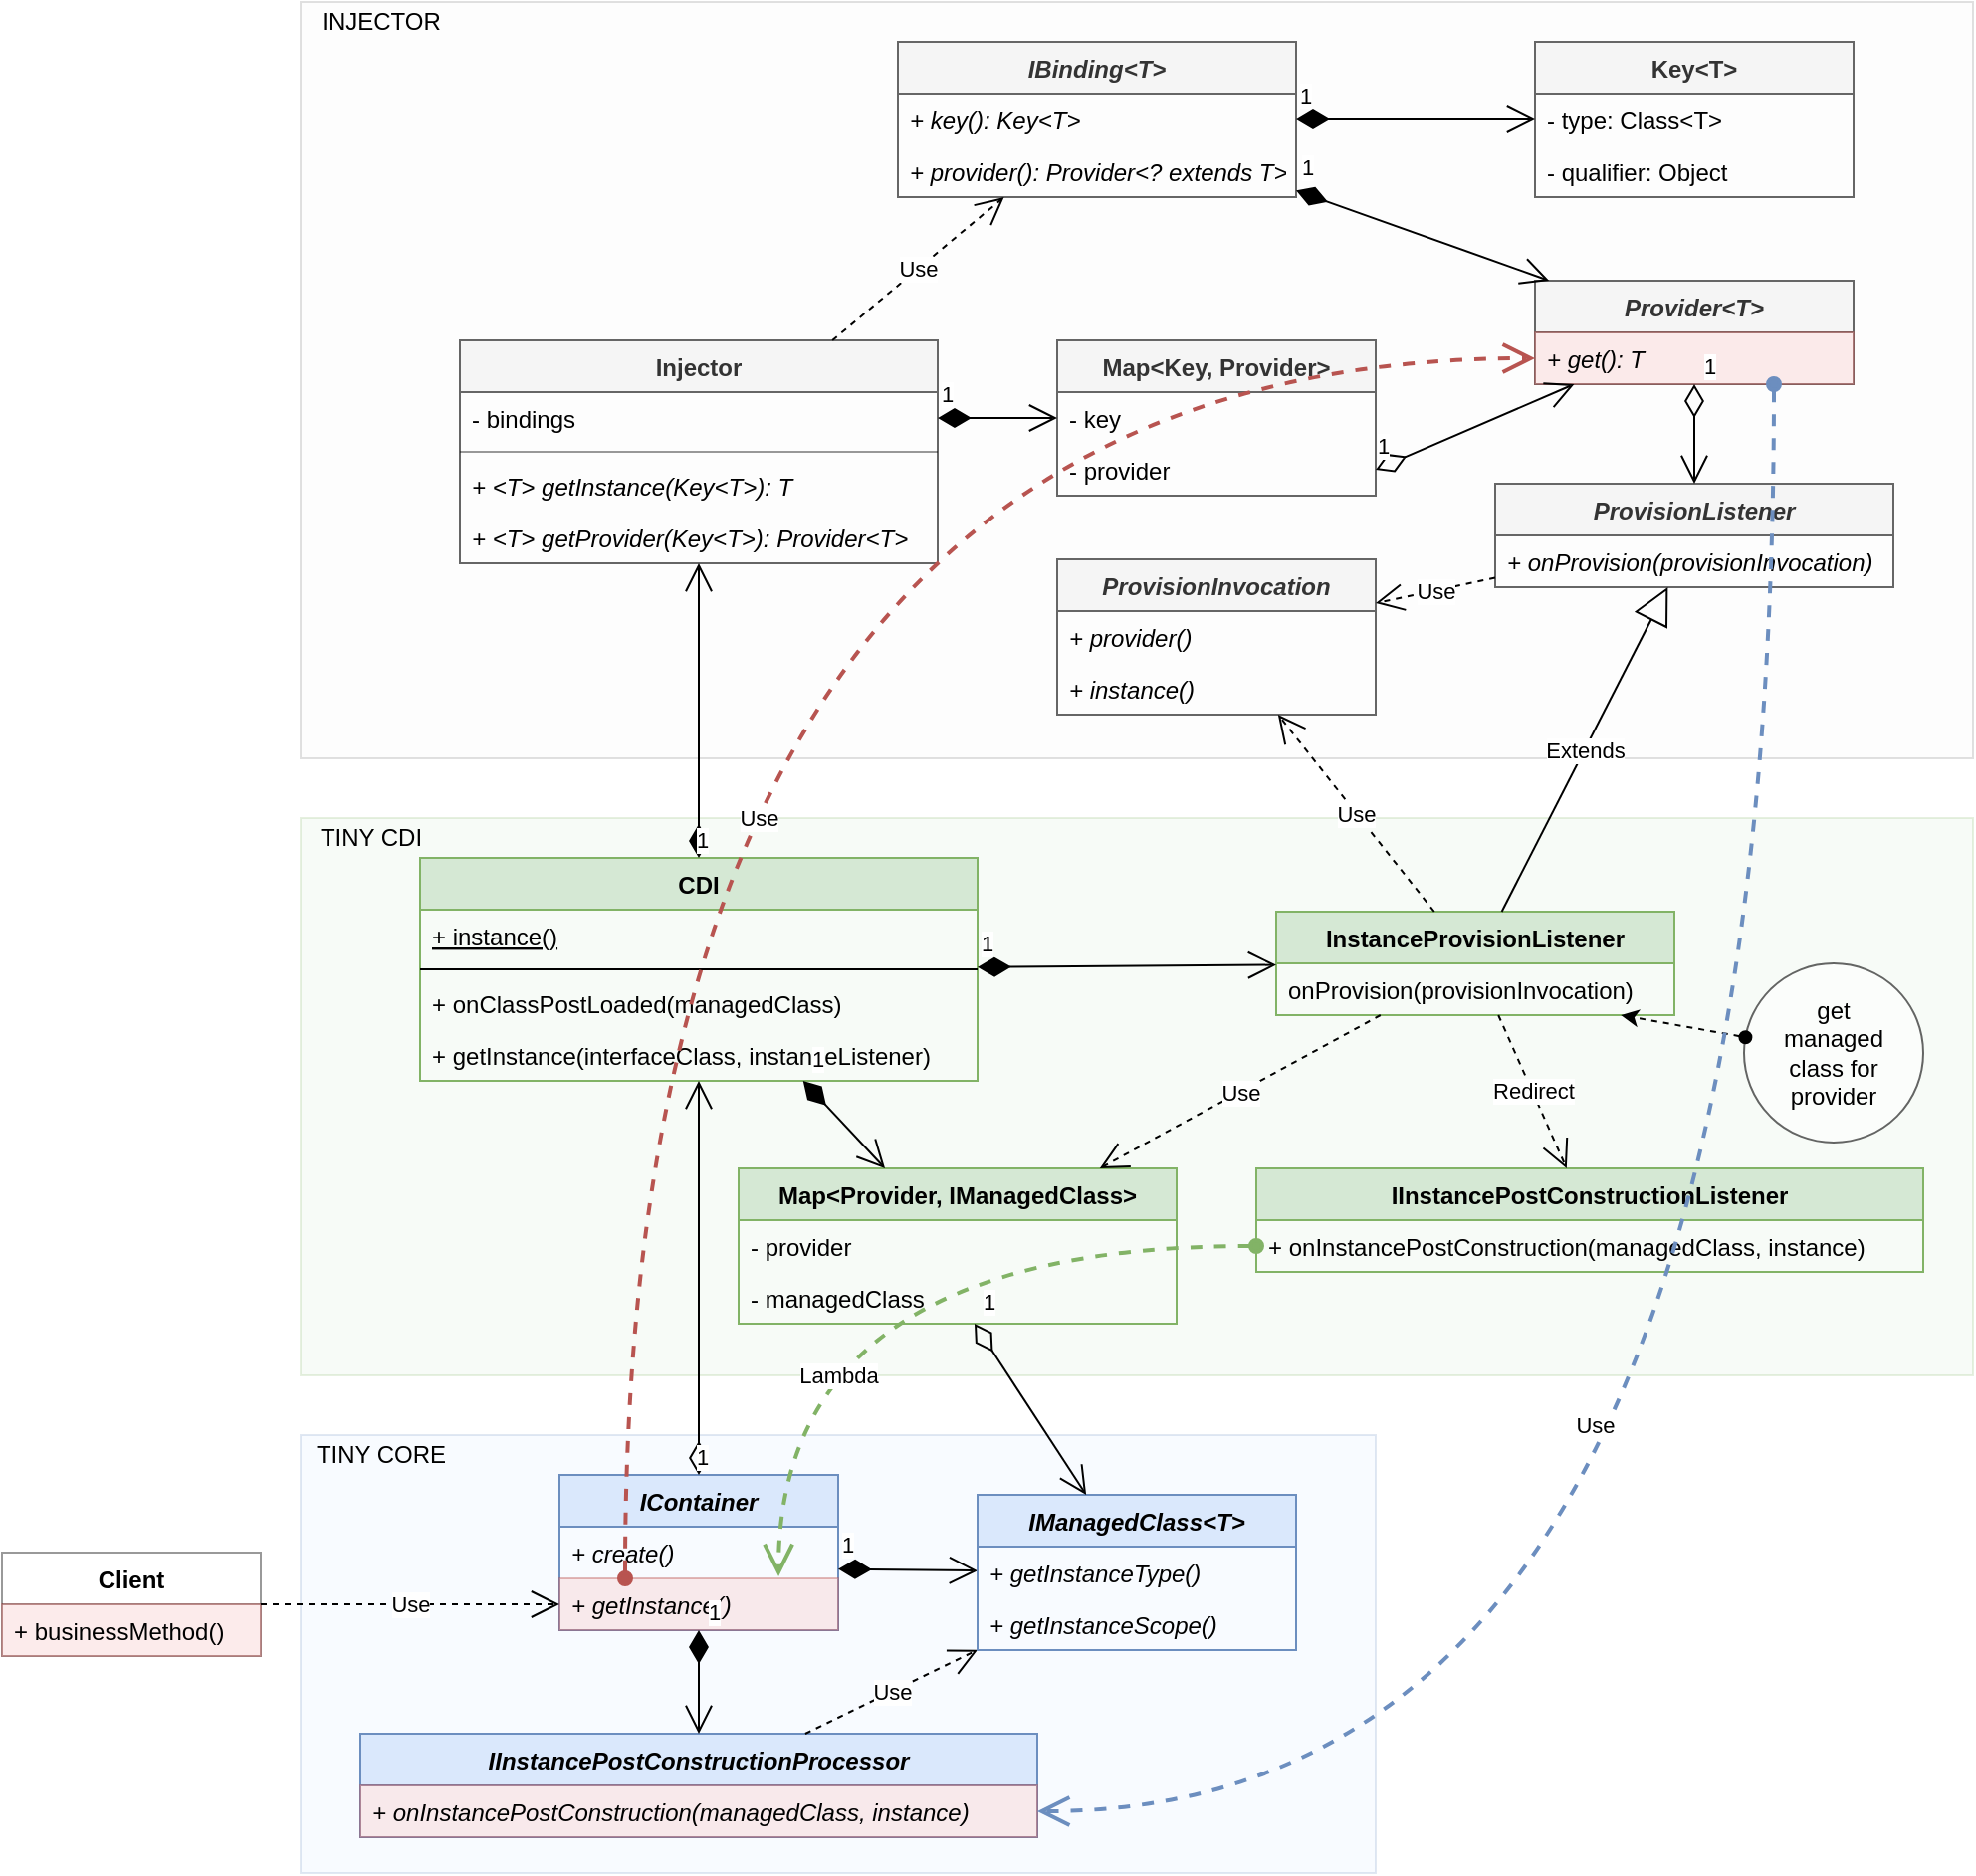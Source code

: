 <mxfile version="15.4.0" type="device" pages="3"><diagram id="tU94gdnowPFAofoP4zO1" name="CDI Collaboration"><mxGraphModel dx="1889" dy="822" grid="1" gridSize="10" guides="1" tooltips="1" connect="1" arrows="1" fold="1" page="1" pageScale="1" pageWidth="1100" pageHeight="850" math="0" shadow="0"><root><mxCell id="0"/><mxCell id="1" parent="0"/><mxCell id="FBTIgHdkyo9FQC_EBfqi-1" value="" style="rounded=0;whiteSpace=wrap;html=1;opacity=20;fillColor=#d5e8d4;strokeColor=#82b366;" vertex="1" parent="1"><mxGeometry x="200" y="450" width="840" height="280" as="geometry"/></mxCell><mxCell id="FBTIgHdkyo9FQC_EBfqi-2" value="" style="rounded=0;whiteSpace=wrap;html=1;opacity=20;fillColor=#f5f5f5;strokeColor=#666666;fontColor=#333333;" vertex="1" parent="1"><mxGeometry x="200" y="40" width="840" height="380" as="geometry"/></mxCell><mxCell id="FBTIgHdkyo9FQC_EBfqi-3" value="" style="rounded=0;whiteSpace=wrap;html=1;opacity=20;fillColor=#dae8fc;strokeColor=#6c8ebf;" vertex="1" parent="1"><mxGeometry x="200" y="760" width="540" height="220" as="geometry"/></mxCell><mxCell id="FBTIgHdkyo9FQC_EBfqi-4" value="Injector" style="swimlane;fontStyle=1;childLayout=stackLayout;horizontal=1;startSize=26;fillColor=#f5f5f5;horizontalStack=0;resizeParent=1;resizeParentMax=0;resizeLast=0;collapsible=1;marginBottom=0;strokeColor=#666666;fontColor=#333333;" vertex="1" parent="1"><mxGeometry x="280" y="210" width="240" height="112" as="geometry"/></mxCell><mxCell id="FBTIgHdkyo9FQC_EBfqi-5" value="- bindings" style="text;strokeColor=none;fillColor=none;align=left;verticalAlign=top;spacingLeft=4;spacingRight=4;overflow=hidden;rotatable=0;points=[[0,0.5],[1,0.5]];portConstraint=eastwest;" vertex="1" parent="FBTIgHdkyo9FQC_EBfqi-4"><mxGeometry y="26" width="240" height="26" as="geometry"/></mxCell><mxCell id="FBTIgHdkyo9FQC_EBfqi-6" value="" style="line;strokeWidth=1;fillColor=none;align=left;verticalAlign=middle;spacingTop=-1;spacingLeft=3;spacingRight=3;rotatable=0;labelPosition=right;points=[];portConstraint=eastwest;opacity=40;" vertex="1" parent="FBTIgHdkyo9FQC_EBfqi-4"><mxGeometry y="52" width="240" height="8" as="geometry"/></mxCell><mxCell id="FBTIgHdkyo9FQC_EBfqi-7" value="+ &lt;T&gt; getInstance(Key&lt;T&gt;): T" style="text;strokeColor=none;fillColor=none;align=left;verticalAlign=top;spacingLeft=4;spacingRight=4;overflow=hidden;rotatable=0;points=[[0,0.5],[1,0.5]];portConstraint=eastwest;fontStyle=2" vertex="1" parent="FBTIgHdkyo9FQC_EBfqi-4"><mxGeometry y="60" width="240" height="26" as="geometry"/></mxCell><mxCell id="FBTIgHdkyo9FQC_EBfqi-8" value="+ &lt;T&gt; getProvider(Key&lt;T&gt;): Provider&lt;T&gt;" style="text;strokeColor=none;fillColor=none;align=left;verticalAlign=top;spacingLeft=4;spacingRight=4;overflow=hidden;rotatable=0;points=[[0,0.5],[1,0.5]];portConstraint=eastwest;fontStyle=2" vertex="1" parent="FBTIgHdkyo9FQC_EBfqi-4"><mxGeometry y="86" width="240" height="26" as="geometry"/></mxCell><mxCell id="FBTIgHdkyo9FQC_EBfqi-9" value="IBinding&lt;T&gt;" style="swimlane;fontStyle=3;childLayout=stackLayout;horizontal=1;startSize=26;fillColor=#f5f5f5;horizontalStack=0;resizeParent=1;resizeParentMax=0;resizeLast=0;collapsible=1;marginBottom=0;strokeColor=#666666;fontColor=#333333;" vertex="1" parent="1"><mxGeometry x="500" y="60" width="200" height="78" as="geometry"/></mxCell><mxCell id="FBTIgHdkyo9FQC_EBfqi-10" value="+ key(): Key&lt;T&gt;" style="text;strokeColor=none;fillColor=none;align=left;verticalAlign=top;spacingLeft=4;spacingRight=4;overflow=hidden;rotatable=0;points=[[0,0.5],[1,0.5]];portConstraint=eastwest;fontStyle=2" vertex="1" parent="FBTIgHdkyo9FQC_EBfqi-9"><mxGeometry y="26" width="200" height="26" as="geometry"/></mxCell><mxCell id="FBTIgHdkyo9FQC_EBfqi-11" value="+ provider(): Provider&lt;? extends T&gt;" style="text;strokeColor=none;fillColor=none;align=left;verticalAlign=top;spacingLeft=4;spacingRight=4;overflow=hidden;rotatable=0;points=[[0,0.5],[1,0.5]];portConstraint=eastwest;fontStyle=2" vertex="1" parent="FBTIgHdkyo9FQC_EBfqi-9"><mxGeometry y="52" width="200" height="26" as="geometry"/></mxCell><mxCell id="FBTIgHdkyo9FQC_EBfqi-12" value="Key&lt;T&gt;" style="swimlane;fontStyle=1;childLayout=stackLayout;horizontal=1;startSize=26;fillColor=#f5f5f5;horizontalStack=0;resizeParent=1;resizeParentMax=0;resizeLast=0;collapsible=1;marginBottom=0;strokeColor=#666666;fontColor=#333333;" vertex="1" parent="1"><mxGeometry x="820" y="60" width="160" height="78" as="geometry"/></mxCell><mxCell id="FBTIgHdkyo9FQC_EBfqi-13" value="- type: Class&lt;T&gt;" style="text;strokeColor=none;fillColor=none;align=left;verticalAlign=top;spacingLeft=4;spacingRight=4;overflow=hidden;rotatable=0;points=[[0,0.5],[1,0.5]];portConstraint=eastwest;" vertex="1" parent="FBTIgHdkyo9FQC_EBfqi-12"><mxGeometry y="26" width="160" height="26" as="geometry"/></mxCell><mxCell id="FBTIgHdkyo9FQC_EBfqi-14" value="- qualifier: Object" style="text;strokeColor=none;fillColor=none;align=left;verticalAlign=top;spacingLeft=4;spacingRight=4;overflow=hidden;rotatable=0;points=[[0,0.5],[1,0.5]];portConstraint=eastwest;" vertex="1" parent="FBTIgHdkyo9FQC_EBfqi-12"><mxGeometry y="52" width="160" height="26" as="geometry"/></mxCell><mxCell id="FBTIgHdkyo9FQC_EBfqi-15" value="Provider&lt;T&gt;" style="swimlane;fontStyle=3;childLayout=stackLayout;horizontal=1;startSize=26;fillColor=#f5f5f5;horizontalStack=0;resizeParent=1;resizeParentMax=0;resizeLast=0;collapsible=1;marginBottom=0;strokeColor=#666666;fontColor=#333333;" vertex="1" parent="1"><mxGeometry x="820" y="180" width="160" height="52" as="geometry"/></mxCell><mxCell id="FBTIgHdkyo9FQC_EBfqi-16" value="+ get(): T" style="text;strokeColor=#b85450;fillColor=#f8cecc;align=left;verticalAlign=top;spacingLeft=4;spacingRight=4;overflow=hidden;rotatable=0;points=[[0,0.5],[1,0.5]];portConstraint=eastwest;fontStyle=2;opacity=40;" vertex="1" parent="FBTIgHdkyo9FQC_EBfqi-15"><mxGeometry y="26" width="160" height="26" as="geometry"/></mxCell><mxCell id="FBTIgHdkyo9FQC_EBfqi-17" value="1" style="endArrow=open;html=1;endSize=12;startArrow=diamondThin;startSize=14;startFill=1;align=left;verticalAlign=bottom;rounded=0;" edge="1" parent="1" source="FBTIgHdkyo9FQC_EBfqi-9" target="FBTIgHdkyo9FQC_EBfqi-12"><mxGeometry x="-1" y="3" relative="1" as="geometry"><mxPoint x="560" y="290" as="sourcePoint"/><mxPoint x="720" y="290" as="targetPoint"/></mxGeometry></mxCell><mxCell id="FBTIgHdkyo9FQC_EBfqi-18" value="1" style="endArrow=open;html=1;endSize=12;startArrow=diamondThin;startSize=14;startFill=1;align=left;verticalAlign=bottom;rounded=0;" edge="1" parent="1" source="FBTIgHdkyo9FQC_EBfqi-9" target="FBTIgHdkyo9FQC_EBfqi-15"><mxGeometry x="-1" y="3" relative="1" as="geometry"><mxPoint x="750" y="133.615" as="sourcePoint"/><mxPoint x="830" y="121.308" as="targetPoint"/></mxGeometry></mxCell><mxCell id="FBTIgHdkyo9FQC_EBfqi-19" value="Use" style="endArrow=open;endSize=12;dashed=1;html=1;rounded=0;" edge="1" parent="1" source="FBTIgHdkyo9FQC_EBfqi-4" target="FBTIgHdkyo9FQC_EBfqi-9"><mxGeometry width="160" relative="1" as="geometry"><mxPoint x="450" y="310" as="sourcePoint"/><mxPoint x="610" y="310" as="targetPoint"/></mxGeometry></mxCell><mxCell id="FBTIgHdkyo9FQC_EBfqi-20" value="Map&lt;Key, Provider&gt;" style="swimlane;fontStyle=1;childLayout=stackLayout;horizontal=1;startSize=26;fillColor=#f5f5f5;horizontalStack=0;resizeParent=1;resizeParentMax=0;resizeLast=0;collapsible=1;marginBottom=0;strokeColor=#666666;fontColor=#333333;" vertex="1" parent="1"><mxGeometry x="580" y="210" width="160" height="78" as="geometry"/></mxCell><mxCell id="FBTIgHdkyo9FQC_EBfqi-21" value="- key" style="text;strokeColor=none;fillColor=none;align=left;verticalAlign=top;spacingLeft=4;spacingRight=4;overflow=hidden;rotatable=0;points=[[0,0.5],[1,0.5]];portConstraint=eastwest;" vertex="1" parent="FBTIgHdkyo9FQC_EBfqi-20"><mxGeometry y="26" width="160" height="26" as="geometry"/></mxCell><mxCell id="FBTIgHdkyo9FQC_EBfqi-22" value="- provider" style="text;strokeColor=none;fillColor=none;align=left;verticalAlign=top;spacingLeft=4;spacingRight=4;overflow=hidden;rotatable=0;points=[[0,0.5],[1,0.5]];portConstraint=eastwest;" vertex="1" parent="FBTIgHdkyo9FQC_EBfqi-20"><mxGeometry y="52" width="160" height="26" as="geometry"/></mxCell><mxCell id="FBTIgHdkyo9FQC_EBfqi-23" value="1" style="endArrow=open;html=1;endSize=12;startArrow=diamondThin;startSize=14;startFill=1;align=left;verticalAlign=bottom;rounded=0;" edge="1" parent="1" source="FBTIgHdkyo9FQC_EBfqi-5" target="FBTIgHdkyo9FQC_EBfqi-20"><mxGeometry x="-1" y="3" relative="1" as="geometry"><mxPoint x="830" y="214" as="sourcePoint"/><mxPoint x="910" y="234" as="targetPoint"/></mxGeometry></mxCell><mxCell id="FBTIgHdkyo9FQC_EBfqi-24" value="IContainer" style="swimlane;fontStyle=3;childLayout=stackLayout;horizontal=1;startSize=26;fillColor=#dae8fc;horizontalStack=0;resizeParent=1;resizeParentMax=0;resizeLast=0;collapsible=1;marginBottom=0;strokeColor=#6c8ebf;" vertex="1" parent="1"><mxGeometry x="330" y="780" width="140" height="78" as="geometry"/></mxCell><mxCell id="FBTIgHdkyo9FQC_EBfqi-25" value="+ create()" style="text;strokeColor=none;fillColor=none;align=left;verticalAlign=top;spacingLeft=4;spacingRight=4;overflow=hidden;rotatable=0;points=[[0,0.5],[1,0.5]];portConstraint=eastwest;opacity=60;fontStyle=2" vertex="1" parent="FBTIgHdkyo9FQC_EBfqi-24"><mxGeometry y="26" width="140" height="26" as="geometry"/></mxCell><mxCell id="FBTIgHdkyo9FQC_EBfqi-26" value="+ getInstance()" style="text;strokeColor=#b85450;fillColor=#f8cecc;align=left;verticalAlign=top;spacingLeft=4;spacingRight=4;overflow=hidden;rotatable=0;points=[[0,0.5],[1,0.5]];portConstraint=eastwest;opacity=40;fontStyle=2" vertex="1" parent="FBTIgHdkyo9FQC_EBfqi-24"><mxGeometry y="52" width="140" height="26" as="geometry"/></mxCell><mxCell id="FBTIgHdkyo9FQC_EBfqi-27" value="1" style="endArrow=open;html=1;endSize=12;startArrow=diamondThin;startSize=14;startFill=1;align=left;verticalAlign=bottom;rounded=0;" edge="1" parent="1" target="FBTIgHdkyo9FQC_EBfqi-62"><mxGeometry x="-1" y="3" relative="1" as="geometry"><mxPoint x="470" y="827.273" as="sourcePoint"/><mxPoint x="670" y="562" as="targetPoint"/></mxGeometry></mxCell><mxCell id="FBTIgHdkyo9FQC_EBfqi-28" value="CDI" style="swimlane;fontStyle=1;childLayout=stackLayout;horizontal=1;startSize=26;fillColor=#d5e8d4;horizontalStack=0;resizeParent=1;resizeParentMax=0;resizeLast=0;collapsible=1;marginBottom=0;strokeColor=#82b366;" vertex="1" parent="1"><mxGeometry x="260" y="470" width="280" height="112" as="geometry"/></mxCell><mxCell id="FBTIgHdkyo9FQC_EBfqi-29" value="+ instance()" style="text;strokeColor=none;fillColor=none;align=left;verticalAlign=top;spacingLeft=4;spacingRight=4;overflow=hidden;rotatable=0;points=[[0,0.5],[1,0.5]];portConstraint=eastwest;fontStyle=4" vertex="1" parent="FBTIgHdkyo9FQC_EBfqi-28"><mxGeometry y="26" width="280" height="26" as="geometry"/></mxCell><mxCell id="FBTIgHdkyo9FQC_EBfqi-30" value="" style="line;strokeWidth=1;fillColor=none;align=left;verticalAlign=middle;spacingTop=-1;spacingLeft=3;spacingRight=3;rotatable=0;labelPosition=right;points=[];portConstraint=eastwest;" vertex="1" parent="FBTIgHdkyo9FQC_EBfqi-28"><mxGeometry y="52" width="280" height="8" as="geometry"/></mxCell><mxCell id="kMybbEIJgtRjObf7NERe-1" value="+ onClassPostLoaded(managedClass)" style="text;strokeColor=none;fillColor=none;align=left;verticalAlign=top;spacingLeft=4;spacingRight=4;overflow=hidden;rotatable=0;points=[[0,0.5],[1,0.5]];portConstraint=eastwest;fontColor=default;opacity=30;" vertex="1" parent="FBTIgHdkyo9FQC_EBfqi-28"><mxGeometry y="60" width="280" height="26" as="geometry"/></mxCell><mxCell id="FBTIgHdkyo9FQC_EBfqi-31" value="+ getInstance(interfaceClass, instanceListener)" style="text;strokeColor=none;fillColor=none;align=left;verticalAlign=top;spacingLeft=4;spacingRight=4;overflow=hidden;rotatable=0;points=[[0,0.5],[1,0.5]];portConstraint=eastwest;" vertex="1" parent="FBTIgHdkyo9FQC_EBfqi-28"><mxGeometry y="86" width="280" height="26" as="geometry"/></mxCell><mxCell id="FBTIgHdkyo9FQC_EBfqi-32" value="TINY CORE" style="text;html=1;align=center;verticalAlign=middle;resizable=0;points=[];autosize=1;strokeColor=none;fillColor=none;" vertex="1" parent="1"><mxGeometry x="200" y="760" width="80" height="20" as="geometry"/></mxCell><mxCell id="FBTIgHdkyo9FQC_EBfqi-33" value="TINY CDI" style="text;html=1;align=center;verticalAlign=middle;resizable=0;points=[];autosize=1;strokeColor=none;fillColor=none;" vertex="1" parent="1"><mxGeometry x="200" y="450" width="70" height="20" as="geometry"/></mxCell><mxCell id="FBTIgHdkyo9FQC_EBfqi-34" value="INJECTOR" style="text;html=1;align=center;verticalAlign=middle;resizable=0;points=[];autosize=1;strokeColor=none;fillColor=none;" vertex="1" parent="1"><mxGeometry x="200" y="40" width="80" height="20" as="geometry"/></mxCell><mxCell id="FBTIgHdkyo9FQC_EBfqi-35" value="1" style="endArrow=open;html=1;endSize=12;startArrow=diamondThin;startSize=14;startFill=0;align=left;verticalAlign=bottom;rounded=0;" edge="1" parent="1" source="FBTIgHdkyo9FQC_EBfqi-24" target="FBTIgHdkyo9FQC_EBfqi-28"><mxGeometry x="-1" y="3" relative="1" as="geometry"><mxPoint x="90" y="1030" as="sourcePoint"/><mxPoint x="250" y="1030" as="targetPoint"/></mxGeometry></mxCell><mxCell id="FBTIgHdkyo9FQC_EBfqi-36" value="1" style="endArrow=open;html=1;endSize=12;startArrow=diamondThin;startSize=14;startFill=1;align=left;verticalAlign=bottom;rounded=0;" edge="1" parent="1" source="FBTIgHdkyo9FQC_EBfqi-28" target="FBTIgHdkyo9FQC_EBfqi-4"><mxGeometry x="-1" y="3" relative="1" as="geometry"><mxPoint x="500" y="720" as="sourcePoint"/><mxPoint x="660" y="720" as="targetPoint"/></mxGeometry></mxCell><mxCell id="FBTIgHdkyo9FQC_EBfqi-37" value="Client" style="swimlane;fontStyle=1;align=center;verticalAlign=top;childLayout=stackLayout;horizontal=1;startSize=26;horizontalStack=0;resizeParent=1;resizeParentMax=0;resizeLast=0;collapsible=1;marginBottom=0;opacity=40;" vertex="1" parent="1"><mxGeometry x="50" y="819" width="130" height="52" as="geometry"/></mxCell><mxCell id="FBTIgHdkyo9FQC_EBfqi-38" value="+ businessMethod()" style="text;strokeColor=#b85450;fillColor=#f8cecc;align=left;verticalAlign=top;spacingLeft=4;spacingRight=4;overflow=hidden;rotatable=0;points=[[0,0.5],[1,0.5]];portConstraint=eastwest;opacity=40;" vertex="1" parent="FBTIgHdkyo9FQC_EBfqi-37"><mxGeometry y="26" width="130" height="26" as="geometry"/></mxCell><mxCell id="FBTIgHdkyo9FQC_EBfqi-39" value="Use" style="endArrow=open;endSize=12;dashed=1;html=1;rounded=0;" edge="1" parent="1" source="FBTIgHdkyo9FQC_EBfqi-37" target="FBTIgHdkyo9FQC_EBfqi-26"><mxGeometry width="160" relative="1" as="geometry"><mxPoint x="10" y="1000" as="sourcePoint"/><mxPoint x="170" y="1000" as="targetPoint"/></mxGeometry></mxCell><mxCell id="FBTIgHdkyo9FQC_EBfqi-40" value="IInstancePostConstructionProcessor" style="swimlane;fontStyle=3;childLayout=stackLayout;horizontal=1;startSize=26;fillColor=#dae8fc;horizontalStack=0;resizeParent=1;resizeParentMax=0;resizeLast=0;collapsible=1;marginBottom=0;strokeColor=#6c8ebf;" vertex="1" parent="1"><mxGeometry x="230" y="910" width="340" height="52" as="geometry"/></mxCell><mxCell id="FBTIgHdkyo9FQC_EBfqi-41" value="+ onInstancePostConstruction(managedClass, instance)" style="text;strokeColor=#b85450;fillColor=#f8cecc;align=left;verticalAlign=top;spacingLeft=4;spacingRight=4;overflow=hidden;rotatable=0;points=[[0,0.5],[1,0.5]];portConstraint=eastwest;opacity=40;fontStyle=2" vertex="1" parent="FBTIgHdkyo9FQC_EBfqi-40"><mxGeometry y="26" width="340" height="26" as="geometry"/></mxCell><mxCell id="FBTIgHdkyo9FQC_EBfqi-42" value="1" style="endArrow=open;html=1;endSize=12;startArrow=diamondThin;startSize=14;startFill=1;align=left;verticalAlign=bottom;rounded=0;" edge="1" parent="1" source="FBTIgHdkyo9FQC_EBfqi-24" target="FBTIgHdkyo9FQC_EBfqi-40"><mxGeometry x="-1" y="3" relative="1" as="geometry"><mxPoint x="480" y="930" as="sourcePoint"/><mxPoint x="640" y="930" as="targetPoint"/></mxGeometry></mxCell><mxCell id="FBTIgHdkyo9FQC_EBfqi-43" value="1" style="endArrow=open;html=1;endSize=12;startArrow=diamondThin;startSize=14;startFill=0;align=left;verticalAlign=bottom;rounded=0;exitX=1;exitY=0.5;exitDx=0;exitDy=0;" edge="1" parent="1" source="FBTIgHdkyo9FQC_EBfqi-22" target="FBTIgHdkyo9FQC_EBfqi-15"><mxGeometry x="-1" y="3" relative="1" as="geometry"><mxPoint x="410" y="710" as="sourcePoint"/><mxPoint x="410" y="596" as="targetPoint"/></mxGeometry></mxCell><mxCell id="FBTIgHdkyo9FQC_EBfqi-44" value="ProvisionListener" style="swimlane;fontStyle=3;childLayout=stackLayout;horizontal=1;startSize=26;fillColor=#f5f5f5;horizontalStack=0;resizeParent=1;resizeParentMax=0;resizeLast=0;collapsible=1;marginBottom=0;strokeColor=#666666;fontColor=#333333;" vertex="1" parent="1"><mxGeometry x="800" y="282" width="200" height="52" as="geometry"/></mxCell><mxCell id="FBTIgHdkyo9FQC_EBfqi-45" value="+ onProvision(provisionInvocation)" style="text;strokeColor=none;fillColor=none;align=left;verticalAlign=top;spacingLeft=4;spacingRight=4;overflow=hidden;rotatable=0;points=[[0,0.5],[1,0.5]];portConstraint=eastwest;opacity=40;fontStyle=2" vertex="1" parent="FBTIgHdkyo9FQC_EBfqi-44"><mxGeometry y="26" width="200" height="26" as="geometry"/></mxCell><mxCell id="FBTIgHdkyo9FQC_EBfqi-46" value="InstanceProvisionListener" style="swimlane;fontStyle=1;childLayout=stackLayout;horizontal=1;startSize=26;fillColor=#d5e8d4;horizontalStack=0;resizeParent=1;resizeParentMax=0;resizeLast=0;collapsible=1;marginBottom=0;strokeColor=#82b366;" vertex="1" parent="1"><mxGeometry x="690" y="497" width="200" height="52" as="geometry"/></mxCell><mxCell id="FBTIgHdkyo9FQC_EBfqi-47" value="onProvision(provisionInvocation)" style="text;strokeColor=none;fillColor=none;align=left;verticalAlign=top;spacingLeft=4;spacingRight=4;overflow=hidden;rotatable=0;points=[[0,0.5],[1,0.5]];portConstraint=eastwest;opacity=40;" vertex="1" parent="FBTIgHdkyo9FQC_EBfqi-46"><mxGeometry y="26" width="200" height="26" as="geometry"/></mxCell><mxCell id="FBTIgHdkyo9FQC_EBfqi-48" value="Extends" style="endArrow=block;endSize=16;endFill=0;html=1;rounded=0;strokeWidth=1;" edge="1" parent="1" source="FBTIgHdkyo9FQC_EBfqi-46" target="FBTIgHdkyo9FQC_EBfqi-44"><mxGeometry width="160" relative="1" as="geometry"><mxPoint x="1060" y="620" as="sourcePoint"/><mxPoint x="1220" y="620" as="targetPoint"/></mxGeometry></mxCell><mxCell id="FBTIgHdkyo9FQC_EBfqi-49" value="1" style="endArrow=open;html=1;endSize=12;startArrow=diamondThin;startSize=14;startFill=1;align=left;verticalAlign=bottom;rounded=0;" edge="1" parent="1" source="FBTIgHdkyo9FQC_EBfqi-28" target="FBTIgHdkyo9FQC_EBfqi-46"><mxGeometry x="-1" y="3" relative="1" as="geometry"><mxPoint x="530" y="391" as="sourcePoint"/><mxPoint x="590" y="391" as="targetPoint"/></mxGeometry></mxCell><mxCell id="FBTIgHdkyo9FQC_EBfqi-50" value="1" style="endArrow=open;html=1;endSize=12;startArrow=diamondThin;startSize=14;startFill=0;align=left;verticalAlign=bottom;rounded=0;" edge="1" parent="1" source="FBTIgHdkyo9FQC_EBfqi-15" target="FBTIgHdkyo9FQC_EBfqi-44"><mxGeometry x="-1" y="3" relative="1" as="geometry"><mxPoint x="730" y="297" as="sourcePoint"/><mxPoint x="852.222" y="242" as="targetPoint"/></mxGeometry></mxCell><mxCell id="FBTIgHdkyo9FQC_EBfqi-51" value="Use" style="endArrow=open;endSize=12;dashed=1;html=1;rounded=0;strokeWidth=1;" edge="1" parent="1" source="FBTIgHdkyo9FQC_EBfqi-40" target="FBTIgHdkyo9FQC_EBfqi-62"><mxGeometry width="160" relative="1" as="geometry"><mxPoint x="750" y="990" as="sourcePoint"/><mxPoint x="910" y="990" as="targetPoint"/></mxGeometry></mxCell><mxCell id="FBTIgHdkyo9FQC_EBfqi-52" value="Map&lt;Provider, IManagedClass&gt;" style="swimlane;fontStyle=1;childLayout=stackLayout;horizontal=1;startSize=26;fillColor=#d5e8d4;horizontalStack=0;resizeParent=1;resizeParentMax=0;resizeLast=0;collapsible=1;marginBottom=0;strokeColor=#82b366;" vertex="1" parent="1"><mxGeometry x="420" y="626" width="220" height="78" as="geometry"/></mxCell><mxCell id="FBTIgHdkyo9FQC_EBfqi-53" value="- provider" style="text;strokeColor=none;fillColor=none;align=left;verticalAlign=top;spacingLeft=4;spacingRight=4;overflow=hidden;rotatable=0;points=[[0,0.5],[1,0.5]];portConstraint=eastwest;opacity=20;" vertex="1" parent="FBTIgHdkyo9FQC_EBfqi-52"><mxGeometry y="26" width="220" height="26" as="geometry"/></mxCell><mxCell id="FBTIgHdkyo9FQC_EBfqi-54" value="- managedClass" style="text;strokeColor=none;fillColor=none;align=left;verticalAlign=top;spacingLeft=4;spacingRight=4;overflow=hidden;rotatable=0;points=[[0,0.5],[1,0.5]];portConstraint=eastwest;opacity=20;" vertex="1" parent="FBTIgHdkyo9FQC_EBfqi-52"><mxGeometry y="52" width="220" height="26" as="geometry"/></mxCell><mxCell id="FBTIgHdkyo9FQC_EBfqi-55" value="ProvisionInvocation" style="swimlane;fontStyle=3;childLayout=stackLayout;horizontal=1;startSize=26;fillColor=#f5f5f5;horizontalStack=0;resizeParent=1;resizeParentMax=0;resizeLast=0;collapsible=1;marginBottom=0;strokeColor=#666666;fontColor=#333333;" vertex="1" parent="1"><mxGeometry x="580" y="320" width="160" height="78" as="geometry"/></mxCell><mxCell id="FBTIgHdkyo9FQC_EBfqi-56" value="+ provider()" style="text;strokeColor=none;fillColor=none;align=left;verticalAlign=top;spacingLeft=4;spacingRight=4;overflow=hidden;rotatable=0;points=[[0,0.5],[1,0.5]];portConstraint=eastwest;fontStyle=2" vertex="1" parent="FBTIgHdkyo9FQC_EBfqi-55"><mxGeometry y="26" width="160" height="26" as="geometry"/></mxCell><mxCell id="FBTIgHdkyo9FQC_EBfqi-57" value="+ instance()" style="text;strokeColor=none;fillColor=none;align=left;verticalAlign=top;spacingLeft=4;spacingRight=4;overflow=hidden;rotatable=0;points=[[0,0.5],[1,0.5]];portConstraint=eastwest;fontStyle=2" vertex="1" parent="FBTIgHdkyo9FQC_EBfqi-55"><mxGeometry y="52" width="160" height="26" as="geometry"/></mxCell><mxCell id="FBTIgHdkyo9FQC_EBfqi-58" value="1" style="endArrow=open;html=1;endSize=12;startArrow=diamondThin;startSize=14;startFill=1;align=left;verticalAlign=bottom;rounded=0;" edge="1" parent="1" source="FBTIgHdkyo9FQC_EBfqi-28" target="FBTIgHdkyo9FQC_EBfqi-52"><mxGeometry x="-1" y="3" relative="1" as="geometry"><mxPoint x="550" y="577.6" as="sourcePoint"/><mxPoint x="810" y="562" as="targetPoint"/></mxGeometry></mxCell><mxCell id="FBTIgHdkyo9FQC_EBfqi-59" value="Use" style="endArrow=open;endSize=12;dashed=1;html=1;rounded=0;" edge="1" parent="1" source="FBTIgHdkyo9FQC_EBfqi-46" target="FBTIgHdkyo9FQC_EBfqi-52"><mxGeometry width="160" relative="1" as="geometry"><mxPoint x="506.691" y="352" as="sourcePoint"/><mxPoint x="582.662" y="308" as="targetPoint"/></mxGeometry></mxCell><mxCell id="FBTIgHdkyo9FQC_EBfqi-60" value="get managed class for provider" style="ellipse;whiteSpace=wrap;html=1;aspect=fixed;spacing=12;opacity=60;" vertex="1" parent="1"><mxGeometry x="925" y="523" width="90" height="90" as="geometry"/></mxCell><mxCell id="FBTIgHdkyo9FQC_EBfqi-61" style="edgeStyle=none;rounded=0;orthogonalLoop=1;jettySize=auto;html=1;dashed=1;startArrow=oval;startFill=1;strokeWidth=1;" edge="1" parent="1" source="FBTIgHdkyo9FQC_EBfqi-60" target="FBTIgHdkyo9FQC_EBfqi-47"><mxGeometry relative="1" as="geometry"/></mxCell><mxCell id="FBTIgHdkyo9FQC_EBfqi-62" value="IManagedClass&lt;T&gt;" style="swimlane;fontStyle=3;childLayout=stackLayout;horizontal=1;startSize=26;fillColor=#dae8fc;horizontalStack=0;resizeParent=1;resizeParentMax=0;resizeLast=0;collapsible=1;marginBottom=0;strokeColor=#6c8ebf;" vertex="1" parent="1"><mxGeometry x="540" y="790" width="160" height="78" as="geometry"/></mxCell><mxCell id="FBTIgHdkyo9FQC_EBfqi-63" value="+ getInstanceType()" style="text;strokeColor=none;fillColor=none;align=left;verticalAlign=top;spacingLeft=4;spacingRight=4;overflow=hidden;rotatable=0;points=[[0,0.5],[1,0.5]];portConstraint=eastwest;opacity=60;fontStyle=2" vertex="1" parent="FBTIgHdkyo9FQC_EBfqi-62"><mxGeometry y="26" width="160" height="26" as="geometry"/></mxCell><mxCell id="FBTIgHdkyo9FQC_EBfqi-64" value="+ getInstanceScope()" style="text;strokeColor=none;fillColor=none;align=left;verticalAlign=top;spacingLeft=4;spacingRight=4;overflow=hidden;rotatable=0;points=[[0,0.5],[1,0.5]];portConstraint=eastwest;opacity=60;fontStyle=2" vertex="1" parent="FBTIgHdkyo9FQC_EBfqi-62"><mxGeometry y="52" width="160" height="26" as="geometry"/></mxCell><mxCell id="FBTIgHdkyo9FQC_EBfqi-65" value="1" style="endArrow=open;html=1;endSize=12;startArrow=diamondThin;startSize=14;startFill=0;align=left;verticalAlign=bottom;rounded=0;" edge="1" parent="1" source="FBTIgHdkyo9FQC_EBfqi-54" target="FBTIgHdkyo9FQC_EBfqi-62"><mxGeometry x="-1" y="3" relative="1" as="geometry"><mxPoint x="874.746" y="520" as="sourcePoint"/><mxPoint x="722.881" y="408" as="targetPoint"/></mxGeometry></mxCell><mxCell id="FBTIgHdkyo9FQC_EBfqi-66" value="Use" style="endArrow=open;endSize=12;dashed=1;html=1;rounded=0;" edge="1" parent="1" source="FBTIgHdkyo9FQC_EBfqi-44" target="FBTIgHdkyo9FQC_EBfqi-55"><mxGeometry width="160" relative="1" as="geometry"><mxPoint x="847.241" y="559" as="sourcePoint"/><mxPoint x="724.138" y="610" as="targetPoint"/></mxGeometry></mxCell><mxCell id="FBTIgHdkyo9FQC_EBfqi-67" value="Use" style="endArrow=open;endSize=12;dashed=1;html=1;rounded=0;" edge="1" parent="1" source="FBTIgHdkyo9FQC_EBfqi-46" target="FBTIgHdkyo9FQC_EBfqi-55"><mxGeometry width="160" relative="1" as="geometry"><mxPoint x="857.241" y="569" as="sourcePoint"/><mxPoint x="734.138" y="620" as="targetPoint"/></mxGeometry></mxCell><mxCell id="FBTIgHdkyo9FQC_EBfqi-68" value="IInstancePostConstructionListener" style="swimlane;fontStyle=1;childLayout=stackLayout;horizontal=1;startSize=26;fillColor=#d5e8d4;horizontalStack=0;resizeParent=1;resizeParentMax=0;resizeLast=0;collapsible=1;marginBottom=0;strokeColor=#82b366;" vertex="1" parent="1"><mxGeometry x="680" y="626" width="335" height="52" as="geometry"/></mxCell><mxCell id="FBTIgHdkyo9FQC_EBfqi-69" value="+ onInstancePostConstruction(managedClass, instance)" style="text;strokeColor=none;fillColor=none;align=left;verticalAlign=top;spacingLeft=4;spacingRight=4;overflow=hidden;rotatable=0;points=[[0,0.5],[1,0.5]];portConstraint=eastwest;" vertex="1" parent="FBTIgHdkyo9FQC_EBfqi-68"><mxGeometry y="26" width="335" height="26" as="geometry"/></mxCell><mxCell id="FBTIgHdkyo9FQC_EBfqi-70" value="Use" style="endArrow=open;endSize=12;dashed=1;html=1;rounded=0;edgeStyle=orthogonalEdgeStyle;curved=1;entryX=0;entryY=0.5;entryDx=0;entryDy=0;strokeWidth=2;fillColor=#f8cecc;strokeColor=#b85450;startArrow=oval;startFill=1;" edge="1" parent="1" source="FBTIgHdkyo9FQC_EBfqi-26" target="FBTIgHdkyo9FQC_EBfqi-16"><mxGeometry x="-0.285" y="-67" width="160" relative="1" as="geometry"><mxPoint x="363" y="800" as="sourcePoint"/><mxPoint x="760" y="850" as="targetPoint"/><Array as="points"><mxPoint x="363" y="219"/></Array><mxPoint as="offset"/></mxGeometry></mxCell><mxCell id="FBTIgHdkyo9FQC_EBfqi-71" value="Redirect" style="endArrow=open;endSize=12;dashed=1;html=1;rounded=0;" edge="1" parent="1" source="FBTIgHdkyo9FQC_EBfqi-46" target="FBTIgHdkyo9FQC_EBfqi-68"><mxGeometry width="160" relative="1" as="geometry"><mxPoint x="741.724" y="559" as="sourcePoint"/><mxPoint x="627.414" y="610" as="targetPoint"/></mxGeometry></mxCell><mxCell id="FBTIgHdkyo9FQC_EBfqi-72" value="Use" style="endArrow=open;endSize=12;dashed=1;html=1;rounded=0;fillColor=#dae8fc;strokeColor=#6c8ebf;strokeWidth=2;edgeStyle=orthogonalEdgeStyle;curved=1;startArrow=oval;startFill=1;entryX=1;entryY=0.5;entryDx=0;entryDy=0;" edge="1" parent="1" source="FBTIgHdkyo9FQC_EBfqi-16" target="FBTIgHdkyo9FQC_EBfqi-41"><mxGeometry x="-0.039" y="-90" width="160" relative="1" as="geometry"><mxPoint x="1010" y="650" as="sourcePoint"/><mxPoint x="1170" y="650" as="targetPoint"/><Array as="points"><mxPoint x="940" y="949"/></Array><mxPoint as="offset"/></mxGeometry></mxCell><mxCell id="FBTIgHdkyo9FQC_EBfqi-73" value="Lambda" style="endArrow=open;endSize=12;dashed=1;html=1;rounded=0;edgeStyle=orthogonalEdgeStyle;curved=1;entryX=0.786;entryY=0.962;entryDx=0;entryDy=0;entryPerimeter=0;fillColor=#d5e8d4;strokeColor=#82b366;strokeWidth=2;startArrow=oval;startFill=1;" edge="1" parent="1" source="FBTIgHdkyo9FQC_EBfqi-69" target="FBTIgHdkyo9FQC_EBfqi-25"><mxGeometry x="0.502" y="30" width="160" relative="1" as="geometry"><mxPoint x="811.589" y="559" as="sourcePoint"/><mxPoint x="845.911" y="636" as="targetPoint"/><Array as="points"><mxPoint x="440" y="665"/></Array><mxPoint as="offset"/></mxGeometry></mxCell></root></mxGraphModel></diagram><diagram id="yGIc8rSEEz_LKfh2LSWf" name="Injector API"><mxGraphModel dx="1889" dy="822" grid="1" gridSize="10" guides="1" tooltips="1" connect="1" arrows="1" fold="1" page="1" pageScale="1" pageWidth="1100" pageHeight="850" math="0" shadow="0"><root><mxCell id="3AMZI0uMF7N6bDjYuJZ8-0"/><mxCell id="3AMZI0uMF7N6bDjYuJZ8-1" parent="3AMZI0uMF7N6bDjYuJZ8-0"/><mxCell id="3AMZI0uMF7N6bDjYuJZ8-2" value="IInjector" style="swimlane;fontStyle=3;childLayout=stackLayout;horizontal=1;startSize=26;fillColor=#f5f5f5;horizontalStack=0;resizeParent=1;resizeParentMax=0;resizeLast=0;collapsible=1;marginBottom=0;strokeColor=#666666;fontColor=#333333;" vertex="1" parent="3AMZI0uMF7N6bDjYuJZ8-1"><mxGeometry x="290" y="223" width="220" height="208" as="geometry"/></mxCell><mxCell id="qlT0FTXkldydRdJMRpUI-6" value="+ configure(modules)" style="text;strokeColor=none;fillColor=none;align=left;verticalAlign=top;spacingLeft=4;spacingRight=4;overflow=hidden;rotatable=0;points=[[0,0.5],[1,0.5]];portConstraint=eastwest;fontColor=default;opacity=40;fontStyle=2" vertex="1" parent="3AMZI0uMF7N6bDjYuJZ8-2"><mxGeometry y="26" width="220" height="26" as="geometry"/></mxCell><mxCell id="3AMZI0uMF7N6bDjYuJZ8-3" value="+ getInstance(type, qualifier)" style="text;strokeColor=#6c8ebf;fillColor=#dae8fc;align=left;verticalAlign=top;spacingLeft=4;spacingRight=4;overflow=hidden;rotatable=0;points=[[0,0.5],[1,0.5]];portConstraint=eastwest;fontStyle=2;opacity=50;" vertex="1" parent="3AMZI0uMF7N6bDjYuJZ8-2"><mxGeometry y="52" width="220" height="26" as="geometry"/></mxCell><mxCell id="qlT0FTXkldydRdJMRpUI-9" value="+ bindScope(annotation, scope)" style="text;strokeColor=none;fillColor=none;align=left;verticalAlign=top;spacingLeft=4;spacingRight=4;overflow=hidden;rotatable=0;points=[[0,0.5],[1,0.5]];portConstraint=eastwest;fontColor=default;opacity=30;fontStyle=2" vertex="1" parent="3AMZI0uMF7N6bDjYuJZ8-2"><mxGeometry y="78" width="220" height="26" as="geometry"/></mxCell><mxCell id="3AMZI0uMF7N6bDjYuJZ8-5" value="+ getScope(annotation)" style="text;strokeColor=none;fillColor=none;align=left;verticalAlign=top;spacingLeft=4;spacingRight=4;overflow=hidden;rotatable=0;points=[[0,0.5],[1,0.5]];portConstraint=eastwest;fontStyle=2" vertex="1" parent="3AMZI0uMF7N6bDjYuJZ8-2"><mxGeometry y="104" width="220" height="26" as="geometry"/></mxCell><mxCell id="PbGbBhyx2S2Uuor0_cnq-1" value="+ bindListener(provisionListener)" style="text;strokeColor=none;fillColor=none;align=left;verticalAlign=top;spacingLeft=4;spacingRight=4;overflow=hidden;rotatable=0;points=[[0,0.5],[1,0.5]];portConstraint=eastwest;fontStyle=2" vertex="1" parent="3AMZI0uMF7N6bDjYuJZ8-2"><mxGeometry y="130" width="220" height="26" as="geometry"/></mxCell><mxCell id="qlT0FTXkldydRdJMRpUI-7" value="+ unbindListener(provisionListener)" style="text;strokeColor=none;fillColor=none;align=left;verticalAlign=top;spacingLeft=4;spacingRight=4;overflow=hidden;rotatable=0;points=[[0,0.5],[1,0.5]];portConstraint=eastwest;fontStyle=2" vertex="1" parent="3AMZI0uMF7N6bDjYuJZ8-2"><mxGeometry y="156" width="220" height="26" as="geometry"/></mxCell><mxCell id="3AMZI0uMF7N6bDjYuJZ8-4" value="+ fireEvent(provisionInvocation)" style="text;strokeColor=#b85450;fillColor=#f8cecc;align=left;verticalAlign=top;spacingLeft=4;spacingRight=4;overflow=hidden;rotatable=0;points=[[0,0.5],[1,0.5]];portConstraint=eastwest;fontStyle=2;opacity=30;" vertex="1" parent="3AMZI0uMF7N6bDjYuJZ8-2"><mxGeometry y="182" width="220" height="26" as="geometry"/></mxCell><mxCell id="3AMZI0uMF7N6bDjYuJZ8-6" value="IBinding&lt;T&gt;" style="swimlane;fontStyle=3;childLayout=stackLayout;horizontal=1;startSize=26;fillColor=#f5f5f5;horizontalStack=0;resizeParent=1;resizeParentMax=0;resizeLast=0;collapsible=1;marginBottom=0;strokeColor=#666666;fontColor=#333333;" vertex="1" parent="3AMZI0uMF7N6bDjYuJZ8-1"><mxGeometry x="290" y="67" width="220" height="76" as="geometry"/></mxCell><mxCell id="3AMZI0uMF7N6bDjYuJZ8-7" value="+ key(): Key&lt;T&gt;" style="text;strokeColor=none;fillColor=none;align=left;verticalAlign=top;spacingLeft=4;spacingRight=4;overflow=hidden;rotatable=0;points=[[0,0.5],[1,0.5]];portConstraint=eastwest;fontStyle=2" vertex="1" parent="3AMZI0uMF7N6bDjYuJZ8-6"><mxGeometry y="26" width="220" height="24" as="geometry"/></mxCell><mxCell id="3AMZI0uMF7N6bDjYuJZ8-8" value="+ provider(): Provider&lt;? extends T&gt;" style="text;strokeColor=#6c8ebf;fillColor=#dae8fc;align=left;verticalAlign=top;spacingLeft=4;spacingRight=4;overflow=hidden;rotatable=0;points=[[0,0.5],[1,0.5]];portConstraint=eastwest;fontStyle=2;opacity=50;" vertex="1" parent="3AMZI0uMF7N6bDjYuJZ8-6"><mxGeometry y="50" width="220" height="26" as="geometry"/></mxCell><mxCell id="3AMZI0uMF7N6bDjYuJZ8-10" value="IBindingBuilder&lt;T&gt;" style="swimlane;fontStyle=3;childLayout=stackLayout;horizontal=1;startSize=26;fillColor=#f5f5f5;horizontalStack=0;resizeParent=1;resizeParentMax=0;resizeLast=0;collapsible=1;marginBottom=0;strokeColor=#666666;fontColor=#333333;" vertex="1" parent="3AMZI0uMF7N6bDjYuJZ8-1"><mxGeometry x="40" y="40" width="160" height="130" as="geometry"/></mxCell><mxCell id="3AMZI0uMF7N6bDjYuJZ8-12" value="+ annotatedWith(qualifier)" style="text;strokeColor=none;fillColor=none;align=left;verticalAlign=top;spacingLeft=4;spacingRight=4;overflow=hidden;rotatable=0;points=[[0,0.5],[1,0.5]];portConstraint=eastwest;fontStyle=2" vertex="1" parent="3AMZI0uMF7N6bDjYuJZ8-10"><mxGeometry y="26" width="160" height="26" as="geometry"/></mxCell><mxCell id="3AMZI0uMF7N6bDjYuJZ8-11" value="+ to(type)" style="text;strokeColor=none;fillColor=none;align=left;verticalAlign=top;spacingLeft=4;spacingRight=4;overflow=hidden;rotatable=0;points=[[0,0.5],[1,0.5]];portConstraint=eastwest;fontStyle=2" vertex="1" parent="3AMZI0uMF7N6bDjYuJZ8-10"><mxGeometry y="52" width="160" height="26" as="geometry"/></mxCell><mxCell id="3AMZI0uMF7N6bDjYuJZ8-13" value="+ toProvider(provider)" style="text;strokeColor=none;fillColor=none;align=left;verticalAlign=top;spacingLeft=4;spacingRight=4;overflow=hidden;rotatable=0;points=[[0,0.5],[1,0.5]];portConstraint=eastwest;fontStyle=2" vertex="1" parent="3AMZI0uMF7N6bDjYuJZ8-10"><mxGeometry y="78" width="160" height="26" as="geometry"/></mxCell><mxCell id="3AMZI0uMF7N6bDjYuJZ8-18" value="+ in(scope)" style="text;strokeColor=none;fillColor=none;align=left;verticalAlign=top;spacingLeft=4;spacingRight=4;overflow=hidden;rotatable=0;points=[[0,0.5],[1,0.5]];portConstraint=eastwest;fontStyle=2" vertex="1" parent="3AMZI0uMF7N6bDjYuJZ8-10"><mxGeometry y="104" width="160" height="26" as="geometry"/></mxCell><mxCell id="3AMZI0uMF7N6bDjYuJZ8-19" value="IModule" style="swimlane;fontStyle=3;childLayout=stackLayout;horizontal=1;startSize=26;fillColor=#f5f5f5;horizontalStack=0;resizeParent=1;resizeParentMax=0;resizeLast=0;collapsible=1;marginBottom=0;strokeColor=#666666;fontColor=#333333;" vertex="1" parent="3AMZI0uMF7N6bDjYuJZ8-1"><mxGeometry x="60" y="288" width="120" height="78" as="geometry"/></mxCell><mxCell id="3AMZI0uMF7N6bDjYuJZ8-20" value="+ configure(injector)" style="text;strokeColor=none;fillColor=none;align=left;verticalAlign=top;spacingLeft=4;spacingRight=4;overflow=hidden;rotatable=0;points=[[0,0.5],[1,0.5]];portConstraint=eastwest;fontStyle=2" vertex="1" parent="3AMZI0uMF7N6bDjYuJZ8-19"><mxGeometry y="26" width="120" height="26" as="geometry"/></mxCell><mxCell id="3AMZI0uMF7N6bDjYuJZ8-21" value="+ bindings()" style="text;strokeColor=none;fillColor=none;align=left;verticalAlign=top;spacingLeft=4;spacingRight=4;overflow=hidden;rotatable=0;points=[[0,0.5],[1,0.5]];portConstraint=eastwest;fontStyle=2" vertex="1" parent="3AMZI0uMF7N6bDjYuJZ8-19"><mxGeometry y="52" width="120" height="26" as="geometry"/></mxCell><mxCell id="3AMZI0uMF7N6bDjYuJZ8-23" value="IScope" style="swimlane;fontStyle=3;childLayout=stackLayout;horizontal=1;startSize=26;fillColor=#f5f5f5;horizontalStack=0;resizeParent=1;resizeParentMax=0;resizeLast=0;collapsible=1;marginBottom=0;strokeColor=#666666;fontColor=#333333;" vertex="1" parent="3AMZI0uMF7N6bDjYuJZ8-1"><mxGeometry x="60" y="440" width="120" height="52" as="geometry"/></mxCell><mxCell id="3AMZI0uMF7N6bDjYuJZ8-24" value="+ scope(provider)" style="text;strokeColor=none;fillColor=none;align=left;verticalAlign=top;spacingLeft=4;spacingRight=4;overflow=hidden;rotatable=0;points=[[0,0.5],[1,0.5]];portConstraint=eastwest;fontStyle=2" vertex="1" parent="3AMZI0uMF7N6bDjYuJZ8-23"><mxGeometry y="26" width="120" height="26" as="geometry"/></mxCell><mxCell id="3AMZI0uMF7N6bDjYuJZ8-27" value="Key&lt;T&gt;" style="swimlane;fontStyle=1;childLayout=stackLayout;horizontal=1;startSize=26;fillColor=#f5f5f5;horizontalStack=0;resizeParent=1;resizeParentMax=0;resizeLast=0;collapsible=1;marginBottom=0;strokeColor=#666666;fontColor=#333333;" vertex="1" parent="3AMZI0uMF7N6bDjYuJZ8-1"><mxGeometry x="600" y="66" width="140" height="78" as="geometry"/></mxCell><mxCell id="3AMZI0uMF7N6bDjYuJZ8-28" value="- type: Class&lt;T&gt;" style="text;strokeColor=none;fillColor=none;align=left;verticalAlign=top;spacingLeft=4;spacingRight=4;overflow=hidden;rotatable=0;points=[[0,0.5],[1,0.5]];portConstraint=eastwest;" vertex="1" parent="3AMZI0uMF7N6bDjYuJZ8-27"><mxGeometry y="26" width="140" height="26" as="geometry"/></mxCell><mxCell id="3AMZI0uMF7N6bDjYuJZ8-29" value="- qualifier" style="text;strokeColor=none;fillColor=none;align=left;verticalAlign=top;spacingLeft=4;spacingRight=4;overflow=hidden;rotatable=0;points=[[0,0.5],[1,0.5]];portConstraint=eastwest;" vertex="1" parent="3AMZI0uMF7N6bDjYuJZ8-27"><mxGeometry y="52" width="140" height="26" as="geometry"/></mxCell><mxCell id="3AMZI0uMF7N6bDjYuJZ8-31" value="IProvisionInvocation&lt;T&gt;" style="swimlane;fontStyle=3;childLayout=stackLayout;horizontal=1;startSize=26;fillColor=#f5f5f5;horizontalStack=0;resizeParent=1;resizeParentMax=0;resizeLast=0;collapsible=1;marginBottom=0;strokeColor=#666666;fontColor=#333333;" vertex="1" parent="3AMZI0uMF7N6bDjYuJZ8-1"><mxGeometry x="575" y="460" width="190" height="112" as="geometry"/></mxCell><mxCell id="3AMZI0uMF7N6bDjYuJZ8-39" value="+ create(provider, instance)" style="text;strokeColor=none;fillColor=none;align=left;verticalAlign=top;spacingLeft=4;spacingRight=4;overflow=hidden;rotatable=0;points=[[0,0.5],[1,0.5]];portConstraint=eastwest;fontStyle=4" vertex="1" parent="3AMZI0uMF7N6bDjYuJZ8-31"><mxGeometry y="26" width="190" height="26" as="geometry"/></mxCell><mxCell id="3AMZI0uMF7N6bDjYuJZ8-40" value="" style="line;strokeWidth=1;fillColor=none;align=left;verticalAlign=middle;spacingTop=-1;spacingLeft=3;spacingRight=3;rotatable=0;labelPosition=right;points=[];portConstraint=eastwest;" vertex="1" parent="3AMZI0uMF7N6bDjYuJZ8-31"><mxGeometry y="52" width="190" height="8" as="geometry"/></mxCell><mxCell id="3AMZI0uMF7N6bDjYuJZ8-32" value="+ provider(): Provider&lt;T&gt;" style="text;strokeColor=none;fillColor=none;align=left;verticalAlign=top;spacingLeft=4;spacingRight=4;overflow=hidden;rotatable=0;points=[[0,0.5],[1,0.5]];portConstraint=eastwest;fontStyle=2" vertex="1" parent="3AMZI0uMF7N6bDjYuJZ8-31"><mxGeometry y="60" width="190" height="26" as="geometry"/></mxCell><mxCell id="3AMZI0uMF7N6bDjYuJZ8-33" value="+ instance(): T" style="text;strokeColor=none;fillColor=none;align=left;verticalAlign=top;spacingLeft=4;spacingRight=4;overflow=hidden;rotatable=0;points=[[0,0.5],[1,0.5]];portConstraint=eastwest;fontStyle=2" vertex="1" parent="3AMZI0uMF7N6bDjYuJZ8-31"><mxGeometry y="86" width="190" height="26" as="geometry"/></mxCell><mxCell id="3AMZI0uMF7N6bDjYuJZ8-35" value="IProvisionListener&lt;T&gt;" style="swimlane;fontStyle=3;childLayout=stackLayout;horizontal=1;startSize=26;fillColor=#f5f5f5;horizontalStack=0;resizeParent=1;resizeParentMax=0;resizeLast=0;collapsible=1;marginBottom=0;strokeColor=#666666;fontColor=#333333;" vertex="1" parent="3AMZI0uMF7N6bDjYuJZ8-1"><mxGeometry x="320" y="492" width="160" height="52" as="geometry"/></mxCell><mxCell id="3AMZI0uMF7N6bDjYuJZ8-36" value="+ onProvision(provision)" style="text;strokeColor=none;fillColor=none;align=left;verticalAlign=top;spacingLeft=4;spacingRight=4;overflow=hidden;rotatable=0;points=[[0,0.5],[1,0.5]];portConstraint=eastwest;fontStyle=2" vertex="1" parent="3AMZI0uMF7N6bDjYuJZ8-35"><mxGeometry y="26" width="160" height="26" as="geometry"/></mxCell><mxCell id="3AMZI0uMF7N6bDjYuJZ8-41" value="Names" style="swimlane;fontStyle=1;childLayout=stackLayout;horizontal=1;startSize=26;fillColor=#f5f5f5;horizontalStack=0;resizeParent=1;resizeParentMax=0;resizeLast=0;collapsible=1;marginBottom=0;strokeColor=#666666;fontColor=#333333;" vertex="1" parent="3AMZI0uMF7N6bDjYuJZ8-1"><mxGeometry x="840" y="480" width="140" height="52" as="geometry"/></mxCell><mxCell id="3AMZI0uMF7N6bDjYuJZ8-42" value="+ named(value)" style="text;strokeColor=none;fillColor=none;align=left;verticalAlign=top;spacingLeft=4;spacingRight=4;overflow=hidden;rotatable=0;points=[[0,0.5],[1,0.5]];portConstraint=eastwest;fontStyle=4" vertex="1" parent="3AMZI0uMF7N6bDjYuJZ8-41"><mxGeometry y="26" width="140" height="26" as="geometry"/></mxCell><mxCell id="3AMZI0uMF7N6bDjYuJZ8-45" value="ScopedProvider&lt;T&gt;" style="swimlane;fontStyle=3;childLayout=stackLayout;horizontal=1;startSize=26;fillColor=#f5f5f5;horizontalStack=0;resizeParent=1;resizeParentMax=0;resizeLast=0;collapsible=1;marginBottom=0;strokeColor=#666666;fontColor=#333333;" vertex="1" parent="3AMZI0uMF7N6bDjYuJZ8-1"><mxGeometry x="840" y="223" width="160" height="86" as="geometry"/></mxCell><mxCell id="3AMZI0uMF7N6bDjYuJZ8-46" value="# provider" style="text;strokeColor=none;fillColor=none;align=left;verticalAlign=top;spacingLeft=4;spacingRight=4;overflow=hidden;rotatable=0;points=[[0,0.5],[1,0.5]];portConstraint=eastwest;" vertex="1" parent="3AMZI0uMF7N6bDjYuJZ8-45"><mxGeometry y="26" width="160" height="26" as="geometry"/></mxCell><mxCell id="3AMZI0uMF7N6bDjYuJZ8-54" value="" style="line;strokeWidth=1;fillColor=none;align=left;verticalAlign=middle;spacingTop=-1;spacingLeft=3;spacingRight=3;rotatable=0;labelPosition=right;points=[];portConstraint=eastwest;" vertex="1" parent="3AMZI0uMF7N6bDjYuJZ8-45"><mxGeometry y="52" width="160" height="8" as="geometry"/></mxCell><mxCell id="3AMZI0uMF7N6bDjYuJZ8-47" value="+ getScopeInstance(): T" style="text;strokeColor=none;fillColor=none;align=left;verticalAlign=top;spacingLeft=4;spacingRight=4;overflow=hidden;rotatable=0;points=[[0,0.5],[1,0.5]];portConstraint=eastwest;fontStyle=2" vertex="1" parent="3AMZI0uMF7N6bDjYuJZ8-45"><mxGeometry y="60" width="160" height="26" as="geometry"/></mxCell><mxCell id="3AMZI0uMF7N6bDjYuJZ8-49" value="Provider&lt;T&gt;" style="swimlane;fontStyle=3;childLayout=stackLayout;horizontal=1;startSize=26;fillColor=#f5f5f5;horizontalStack=0;resizeParent=1;resizeParentMax=0;resizeLast=0;collapsible=1;marginBottom=0;strokeColor=#666666;fontColor=#333333;" vertex="1" parent="3AMZI0uMF7N6bDjYuJZ8-1"><mxGeometry x="600" y="240" width="140" height="52" as="geometry"/></mxCell><mxCell id="3AMZI0uMF7N6bDjYuJZ8-50" value="+ get(): T" style="text;strokeColor=#b85450;fillColor=#f8cecc;align=left;verticalAlign=top;spacingLeft=4;spacingRight=4;overflow=hidden;rotatable=0;points=[[0,0.5],[1,0.5]];portConstraint=eastwest;fontStyle=2;opacity=30;" vertex="1" parent="3AMZI0uMF7N6bDjYuJZ8-49"><mxGeometry y="26" width="140" height="26" as="geometry"/></mxCell><mxCell id="3AMZI0uMF7N6bDjYuJZ8-53" value="Extends" style="endArrow=block;endSize=16;endFill=0;html=1;rounded=0;" edge="1" parent="3AMZI0uMF7N6bDjYuJZ8-1" source="3AMZI0uMF7N6bDjYuJZ8-45" target="3AMZI0uMF7N6bDjYuJZ8-49"><mxGeometry width="160" relative="1" as="geometry"><mxPoint x="630" y="533" as="sourcePoint"/><mxPoint x="790" y="533" as="targetPoint"/></mxGeometry></mxCell><mxCell id="3AMZI0uMF7N6bDjYuJZ8-55" value="@ThreadScoped" style="swimlane;fontStyle=3;childLayout=stackLayout;horizontal=1;startSize=26;fillColor=#f5f5f5;horizontalStack=0;resizeParent=1;resizeParentMax=0;resizeLast=0;collapsible=1;marginBottom=0;strokeColor=#666666;fontColor=#333333;" vertex="1" parent="3AMZI0uMF7N6bDjYuJZ8-1"><mxGeometry x="840" y="360" width="140" height="52" as="geometry"/></mxCell><mxCell id="KnB23XHi-XxoYvxyp9jG-0" value="1" style="endArrow=open;html=1;endSize=12;startArrow=diamondThin;startSize=14;startFill=1;align=left;verticalAlign=bottom;rounded=0;" edge="1" parent="3AMZI0uMF7N6bDjYuJZ8-1" source="3AMZI0uMF7N6bDjYuJZ8-6" target="3AMZI0uMF7N6bDjYuJZ8-27"><mxGeometry x="-1" y="3" relative="1" as="geometry"><mxPoint x="700" y="99" as="sourcePoint"/><mxPoint x="820" y="99" as="targetPoint"/></mxGeometry></mxCell><mxCell id="SBAXdLcSRdHlujoKTxdL-0" value="1" style="endArrow=open;html=1;endSize=12;startArrow=diamondThin;startSize=14;startFill=1;align=left;verticalAlign=bottom;rounded=0;" edge="1" parent="3AMZI0uMF7N6bDjYuJZ8-1" source="3AMZI0uMF7N6bDjYuJZ8-6" target="3AMZI0uMF7N6bDjYuJZ8-49"><mxGeometry x="-1" y="3" relative="1" as="geometry"><mxPoint x="410" y="88.25" as="sourcePoint"/><mxPoint x="530" y="88.75" as="targetPoint"/></mxGeometry></mxCell><mxCell id="WOJ51YsNAC1oR-SzyO96-0" value="1" style="endArrow=open;html=1;endSize=12;startArrow=diamondThin;startSize=14;startFill=0;align=left;verticalAlign=bottom;rounded=0;" edge="1" parent="3AMZI0uMF7N6bDjYuJZ8-1" source="3AMZI0uMF7N6bDjYuJZ8-10" target="3AMZI0uMF7N6bDjYuJZ8-6"><mxGeometry x="-1" y="3" relative="1" as="geometry"><mxPoint x="200" y="260" as="sourcePoint"/><mxPoint x="360" y="260" as="targetPoint"/></mxGeometry></mxCell><mxCell id="6W6LqxSi4V434cjMcp-r-0" value="Create" style="endArrow=open;endSize=12;dashed=1;html=1;rounded=0;" edge="1" parent="3AMZI0uMF7N6bDjYuJZ8-1" source="3AMZI0uMF7N6bDjYuJZ8-19" target="3AMZI0uMF7N6bDjYuJZ8-6"><mxGeometry width="160" relative="1" as="geometry"><mxPoint x="130" y="370" as="sourcePoint"/><mxPoint x="290" y="370" as="targetPoint"/></mxGeometry></mxCell><mxCell id="6W6LqxSi4V434cjMcp-r-1" value="Create" style="endArrow=open;endSize=12;dashed=1;html=1;rounded=0;" edge="1" parent="3AMZI0uMF7N6bDjYuJZ8-1" source="3AMZI0uMF7N6bDjYuJZ8-19" target="3AMZI0uMF7N6bDjYuJZ8-10"><mxGeometry width="160" relative="1" as="geometry"><mxPoint x="400" y="290" as="sourcePoint"/><mxPoint x="400" y="153" as="targetPoint"/></mxGeometry></mxCell><mxCell id="PbGbBhyx2S2Uuor0_cnq-0" value="Fire" style="endArrow=open;endSize=12;dashed=1;html=1;rounded=0;entryX=1;entryY=0.5;entryDx=0;entryDy=0;fillColor=#f8cecc;strokeColor=#b85450;" edge="1" parent="3AMZI0uMF7N6bDjYuJZ8-1" source="3AMZI0uMF7N6bDjYuJZ8-49" target="3AMZI0uMF7N6bDjYuJZ8-4"><mxGeometry width="160" relative="1" as="geometry"><mxPoint x="179.206" y="290" as="sourcePoint"/><mxPoint x="352.056" y="153" as="targetPoint"/></mxGeometry></mxCell><mxCell id="PbGbBhyx2S2Uuor0_cnq-2" value="1" style="endArrow=open;html=1;endSize=12;startArrow=diamondThin;startSize=14;startFill=1;align=left;verticalAlign=bottom;rounded=0;" edge="1" parent="3AMZI0uMF7N6bDjYuJZ8-1" source="3AMZI0uMF7N6bDjYuJZ8-2" target="3AMZI0uMF7N6bDjYuJZ8-35"><mxGeometry x="-1" y="3" relative="1" as="geometry"><mxPoint x="487.934" y="153" as="sourcePoint"/><mxPoint x="619.835" y="210" as="targetPoint"/></mxGeometry></mxCell><mxCell id="PbGbBhyx2S2Uuor0_cnq-3" value="Create" style="endArrow=open;endSize=12;dashed=1;html=1;rounded=0;" edge="1" parent="3AMZI0uMF7N6bDjYuJZ8-1" source="3AMZI0uMF7N6bDjYuJZ8-49" target="3AMZI0uMF7N6bDjYuJZ8-31"><mxGeometry width="160" relative="1" as="geometry"><mxPoint x="179.206" y="290" as="sourcePoint"/><mxPoint x="352.056" y="153" as="targetPoint"/></mxGeometry></mxCell><mxCell id="KWZK0nsdk17kBHFrT2ft-0" value="Use" style="endArrow=open;endSize=12;dashed=1;html=1;rounded=0;" edge="1" parent="3AMZI0uMF7N6bDjYuJZ8-1" source="3AMZI0uMF7N6bDjYuJZ8-35" target="3AMZI0uMF7N6bDjYuJZ8-31"><mxGeometry width="160" relative="1" as="geometry"><mxPoint x="480" y="660" as="sourcePoint"/><mxPoint x="640" y="660" as="targetPoint"/></mxGeometry></mxCell><mxCell id="qlT0FTXkldydRdJMRpUI-0" value="1" style="endArrow=open;html=1;endSize=12;startArrow=diamondThin;startSize=14;startFill=1;align=left;verticalAlign=bottom;rounded=0;fillColor=#dae8fc;strokeColor=default;" edge="1" parent="3AMZI0uMF7N6bDjYuJZ8-1" source="3AMZI0uMF7N6bDjYuJZ8-2" target="3AMZI0uMF7N6bDjYuJZ8-6"><mxGeometry x="-1" y="3" relative="1" as="geometry"><mxPoint x="390" y="420" as="sourcePoint"/><mxPoint x="390" y="490" as="targetPoint"/></mxGeometry></mxCell><mxCell id="qlT0FTXkldydRdJMRpUI-1" value="Use" style="endArrow=open;endSize=12;dashed=1;html=1;rounded=0;" edge="1" parent="3AMZI0uMF7N6bDjYuJZ8-1" source="3AMZI0uMF7N6bDjYuJZ8-2" target="3AMZI0uMF7N6bDjYuJZ8-19"><mxGeometry width="160" relative="1" as="geometry"><mxPoint x="490" y="516" as="sourcePoint"/><mxPoint x="585" y="516" as="targetPoint"/></mxGeometry></mxCell><mxCell id="qlT0FTXkldydRdJMRpUI-2" value="1" style="endArrow=open;html=1;endSize=12;startArrow=diamondThin;startSize=14;startFill=1;align=left;verticalAlign=bottom;rounded=0;" edge="1" parent="3AMZI0uMF7N6bDjYuJZ8-1" source="3AMZI0uMF7N6bDjYuJZ8-2" target="3AMZI0uMF7N6bDjYuJZ8-23"><mxGeometry x="-1" y="3" relative="1" as="geometry"><mxPoint x="410" y="380" as="sourcePoint"/><mxPoint x="410" y="490" as="targetPoint"/></mxGeometry></mxCell><mxCell id="qlT0FTXkldydRdJMRpUI-3" value="scopes" style="text;html=1;align=center;verticalAlign=middle;resizable=0;points=[];autosize=1;strokeColor=none;fillColor=none;" vertex="1" parent="3AMZI0uMF7N6bDjYuJZ8-1"><mxGeometry x="200" y="392" width="50" height="20" as="geometry"/></mxCell><mxCell id="qlT0FTXkldydRdJMRpUI-4" value="provisionListeners" style="text;html=1;align=center;verticalAlign=middle;resizable=0;points=[];autosize=1;strokeColor=none;fillColor=none;" vertex="1" parent="3AMZI0uMF7N6bDjYuJZ8-1"><mxGeometry x="290" y="440" width="110" height="20" as="geometry"/></mxCell><mxCell id="qlT0FTXkldydRdJMRpUI-5" value="bindings" style="text;html=1;align=center;verticalAlign=middle;resizable=0;points=[];autosize=1;strokeColor=none;fillColor=none;fontColor=default;" vertex="1" parent="3AMZI0uMF7N6bDjYuJZ8-1"><mxGeometry x="400" y="160" width="60" height="20" as="geometry"/></mxCell><mxCell id="qlT0FTXkldydRdJMRpUI-8" value="Use" style="endArrow=open;endSize=12;dashed=1;html=1;rounded=0;exitX=1;exitY=0.5;exitDx=0;exitDy=0;" edge="1" parent="3AMZI0uMF7N6bDjYuJZ8-1" source="3AMZI0uMF7N6bDjYuJZ8-3" target="3AMZI0uMF7N6bDjYuJZ8-27"><mxGeometry width="160" relative="1" as="geometry"><mxPoint x="300" y="324" as="sourcePoint"/><mxPoint x="190" y="324" as="targetPoint"/></mxGeometry></mxCell></root></mxGraphModel></diagram><diagram id="LhCNgjEKQCZi91yeXxz7" name="Page-3"><mxGraphModel dx="1889" dy="822" grid="1" gridSize="10" guides="1" tooltips="1" connect="1" arrows="1" fold="1" page="1" pageScale="1" pageWidth="1100" pageHeight="850" math="0" shadow="0"><root><mxCell id="KJ6jTfqZp7X5GwjZGrfY-0"/><mxCell id="KJ6jTfqZp7X5GwjZGrfY-1" parent="KJ6jTfqZp7X5GwjZGrfY-0"/><mxCell id="KJ6jTfqZp7X5GwjZGrfY-2" value="Container" style="swimlane;fontStyle=1;childLayout=stackLayout;horizontal=1;startSize=26;fillColor=#d5e8d4;horizontalStack=0;resizeParent=1;resizeParentMax=0;resizeLast=0;collapsible=1;marginBottom=0;strokeColor=#82b366;" vertex="1" parent="KJ6jTfqZp7X5GwjZGrfY-1"><mxGeometry x="110" y="366" width="160" height="104" as="geometry"/></mxCell><mxCell id="KJ6jTfqZp7X5GwjZGrfY-3" value="+ create()" style="text;strokeColor=none;fillColor=none;align=left;verticalAlign=top;spacingLeft=4;spacingRight=4;overflow=hidden;rotatable=0;points=[[0,0.5],[1,0.5]];portConstraint=eastwest;fontColor=default;opacity=30;" vertex="1" parent="KJ6jTfqZp7X5GwjZGrfY-2"><mxGeometry y="26" width="160" height="26" as="geometry"/></mxCell><mxCell id="KJ6jTfqZp7X5GwjZGrfY-4" value="+ start()" style="text;strokeColor=none;fillColor=none;align=left;verticalAlign=top;spacingLeft=4;spacingRight=4;overflow=hidden;rotatable=0;points=[[0,0.5],[1,0.5]];portConstraint=eastwest;fontColor=default;opacity=30;" vertex="1" parent="KJ6jTfqZp7X5GwjZGrfY-2"><mxGeometry y="52" width="160" height="26" as="geometry"/></mxCell><mxCell id="KJ6jTfqZp7X5GwjZGrfY-5" value="+ getInstance(type)" style="text;strokeColor=none;fillColor=none;align=left;verticalAlign=top;spacingLeft=4;spacingRight=4;overflow=hidden;rotatable=0;points=[[0,0.5],[1,0.5]];portConstraint=eastwest;fontColor=default;opacity=30;" vertex="1" parent="KJ6jTfqZp7X5GwjZGrfY-2"><mxGeometry y="78" width="160" height="26" as="geometry"/></mxCell><mxCell id="KJ6jTfqZp7X5GwjZGrfY-6" value="ICDI" style="swimlane;fontStyle=3;childLayout=stackLayout;horizontal=1;startSize=26;fillColor=#dae8fc;horizontalStack=0;resizeParent=1;resizeParentMax=0;resizeLast=0;collapsible=1;marginBottom=0;strokeColor=#6c8ebf;" vertex="1" parent="KJ6jTfqZp7X5GwjZGrfY-1"><mxGeometry x="90" y="172" width="200" height="104" as="geometry"/></mxCell><mxCell id="mvGrP0y3_Wj4EByUHrcj-1" value="+ configure(modules: Object...)" style="text;strokeColor=none;fillColor=none;align=left;verticalAlign=top;spacingLeft=4;spacingRight=4;overflow=hidden;rotatable=0;points=[[0,0.5],[1,0.5]];portConstraint=eastwest;fontColor=default;fontStyle=2" vertex="1" parent="KJ6jTfqZp7X5GwjZGrfY-6"><mxGeometry y="26" width="200" height="26" as="geometry"/></mxCell><mxCell id="KJ6jTfqZp7X5GwjZGrfY-8" value="+ getInstance(type)" style="text;strokeColor=none;fillColor=none;align=left;verticalAlign=top;spacingLeft=4;spacingRight=4;overflow=hidden;rotatable=0;points=[[0,0.5],[1,0.5]];portConstraint=eastwest;fontColor=default;opacity=30;fontStyle=2" vertex="1" parent="KJ6jTfqZp7X5GwjZGrfY-6"><mxGeometry y="52" width="200" height="26" as="geometry"/></mxCell><mxCell id="KJ6jTfqZp7X5GwjZGrfY-9" value="+ getScopeInstance(type)" style="text;strokeColor=none;fillColor=none;align=left;verticalAlign=top;spacingLeft=4;spacingRight=4;overflow=hidden;rotatable=0;points=[[0,0.5],[1,0.5]];portConstraint=eastwest;fontColor=default;opacity=30;fontStyle=2" vertex="1" parent="KJ6jTfqZp7X5GwjZGrfY-6"><mxGeometry y="78" width="200" height="26" as="geometry"/></mxCell><mxCell id="KJ6jTfqZp7X5GwjZGrfY-10" value="Injector" style="swimlane;fontStyle=1;childLayout=stackLayout;horizontal=1;startSize=26;fillColor=#e1d5e7;horizontalStack=0;resizeParent=1;resizeParentMax=0;resizeLast=0;collapsible=1;marginBottom=0;strokeColor=#9673a6;" vertex="1" parent="KJ6jTfqZp7X5GwjZGrfY-1"><mxGeometry x="440" y="164" width="160" height="120" as="geometry"/></mxCell><mxCell id="KJ6jTfqZp7X5GwjZGrfY-11" value="+ create(modules)" style="text;strokeColor=none;fillColor=none;align=left;verticalAlign=top;spacingLeft=4;spacingRight=4;overflow=hidden;rotatable=0;points=[[0,0.5],[1,0.5]];portConstraint=eastwest;fontColor=default;opacity=30;fontStyle=4" vertex="1" parent="KJ6jTfqZp7X5GwjZGrfY-10"><mxGeometry y="26" width="160" height="26" as="geometry"/></mxCell><mxCell id="85zjt9n5ZGf1Ww_dGAz3-1" value="" style="line;strokeWidth=1;fillColor=none;align=left;verticalAlign=middle;spacingTop=-1;spacingLeft=3;spacingRight=3;rotatable=0;labelPosition=right;points=[];portConstraint=eastwest;fontColor=default;" vertex="1" parent="KJ6jTfqZp7X5GwjZGrfY-10"><mxGeometry y="52" width="160" height="8" as="geometry"/></mxCell><mxCell id="85zjt9n5ZGf1Ww_dGAz3-0" value="- bindings" style="text;strokeColor=none;fillColor=none;align=left;verticalAlign=top;spacingLeft=4;spacingRight=4;overflow=hidden;rotatable=0;points=[[0,0.5],[1,0.5]];portConstraint=eastwest;fontColor=default;" vertex="1" parent="KJ6jTfqZp7X5GwjZGrfY-10"><mxGeometry y="60" width="160" height="26" as="geometry"/></mxCell><mxCell id="8JYXxQ8rFw9mRmG5kZUF-4" value="" style="line;strokeWidth=1;fillColor=none;align=left;verticalAlign=middle;spacingTop=-1;spacingLeft=3;spacingRight=3;rotatable=0;labelPosition=right;points=[];portConstraint=eastwest;fontColor=default;" vertex="1" parent="KJ6jTfqZp7X5GwjZGrfY-10"><mxGeometry y="86" width="160" height="8" as="geometry"/></mxCell><mxCell id="KJ6jTfqZp7X5GwjZGrfY-12" value="+ getInstance(type)" style="text;strokeColor=none;fillColor=none;align=left;verticalAlign=top;spacingLeft=4;spacingRight=4;overflow=hidden;rotatable=0;points=[[0,0.5],[1,0.5]];portConstraint=eastwest;fontColor=default;opacity=30;" vertex="1" parent="KJ6jTfqZp7X5GwjZGrfY-10"><mxGeometry y="94" width="160" height="26" as="geometry"/></mxCell><mxCell id="KJ6jTfqZp7X5GwjZGrfY-14" value="ManagedClass" style="swimlane;fontStyle=1;childLayout=stackLayout;horizontal=1;startSize=26;fillColor=#d5e8d4;horizontalStack=0;resizeParent=1;resizeParentMax=0;resizeLast=0;collapsible=1;marginBottom=0;strokeColor=#82b366;" vertex="1" parent="KJ6jTfqZp7X5GwjZGrfY-1"><mxGeometry x="400" y="547" width="160" height="78" as="geometry"/></mxCell><mxCell id="ZNd7ikmaFbhl_j9nVW4J-0" value="+ getInstanceType()" style="text;strokeColor=none;fillColor=none;align=left;verticalAlign=top;spacingLeft=4;spacingRight=4;overflow=hidden;rotatable=0;points=[[0,0.5],[1,0.5]];portConstraint=eastwest;opacity=60;fontStyle=0" vertex="1" parent="KJ6jTfqZp7X5GwjZGrfY-14"><mxGeometry y="26" width="160" height="26" as="geometry"/></mxCell><mxCell id="ZNd7ikmaFbhl_j9nVW4J-1" value="+ getInstanceScope()" style="text;strokeColor=none;fillColor=none;align=left;verticalAlign=top;spacingLeft=4;spacingRight=4;overflow=hidden;rotatable=0;points=[[0,0.5],[1,0.5]];portConstraint=eastwest;opacity=60;fontStyle=0" vertex="1" parent="KJ6jTfqZp7X5GwjZGrfY-14"><mxGeometry y="52" width="160" height="26" as="geometry"/></mxCell><mxCell id="KJ6jTfqZp7X5GwjZGrfY-18" value="Create" style="endArrow=open;endSize=12;dashed=1;html=1;rounded=0;fontColor=default;strokeColor=default;" edge="1" parent="KJ6jTfqZp7X5GwjZGrfY-1" source="KJ6jTfqZp7X5GwjZGrfY-2" target="KJ6jTfqZp7X5GwjZGrfY-14"><mxGeometry width="160" relative="1" as="geometry"><mxPoint x="360" y="512" as="sourcePoint"/><mxPoint x="520" y="512" as="targetPoint"/></mxGeometry></mxCell><mxCell id="zY_9KX_p2JtaJWgtdJtf-1" value="Module" style="swimlane;fontStyle=1;childLayout=stackLayout;horizontal=1;startSize=26;fillColor=#f5f5f5;horizontalStack=0;resizeParent=1;resizeParentMax=0;resizeLast=0;collapsible=1;marginBottom=0;fontColor=#333333;strokeColor=#666666;" vertex="1" parent="KJ6jTfqZp7X5GwjZGrfY-1"><mxGeometry x="440" y="379" width="160" height="78" as="geometry"/></mxCell><mxCell id="zY_9KX_p2JtaJWgtdJtf-2" value="+ bind(type, qualifier)" style="text;strokeColor=none;fillColor=none;align=left;verticalAlign=top;spacingLeft=4;spacingRight=4;overflow=hidden;rotatable=0;points=[[0,0.5],[1,0.5]];portConstraint=eastwest;fontColor=default;opacity=30;" vertex="1" parent="zY_9KX_p2JtaJWgtdJtf-1"><mxGeometry y="26" width="160" height="26" as="geometry"/></mxCell><mxCell id="8JYXxQ8rFw9mRmG5kZUF-0" value="+ bindings()" style="text;strokeColor=none;fillColor=none;align=left;verticalAlign=top;spacingLeft=4;spacingRight=4;overflow=hidden;rotatable=0;points=[[0,0.5],[1,0.5]];portConstraint=eastwest;fontColor=default;" vertex="1" parent="zY_9KX_p2JtaJWgtdJtf-1"><mxGeometry y="52" width="160" height="26" as="geometry"/></mxCell><mxCell id="zY_9KX_p2JtaJWgtdJtf-7" value="1" style="ellipse;whiteSpace=wrap;html=1;aspect=fixed;fontColor=default;opacity=30;" vertex="1" parent="KJ6jTfqZp7X5GwjZGrfY-1"><mxGeometry x="330" y="370" width="40" height="40" as="geometry"/></mxCell><mxCell id="zY_9KX_p2JtaJWgtdJtf-8" value="2" style="ellipse;whiteSpace=wrap;html=1;aspect=fixed;fontColor=default;opacity=30;" vertex="1" parent="KJ6jTfqZp7X5GwjZGrfY-1"><mxGeometry x="130" y="300" width="40" height="40" as="geometry"/></mxCell><mxCell id="zY_9KX_p2JtaJWgtdJtf-9" value="ContainerService" style="swimlane;fontStyle=1;childLayout=stackLayout;horizontal=1;startSize=26;fillColor=#d5e8d4;horizontalStack=0;resizeParent=1;resizeParentMax=0;resizeLast=0;collapsible=1;marginBottom=0;strokeColor=#82b366;" vertex="1" parent="KJ6jTfqZp7X5GwjZGrfY-1"><mxGeometry x="80" y="560" width="220" height="52" as="geometry"/></mxCell><mxCell id="ElB1JTLUk5GScCxwDgPq-0" value="+ scanServiceMeta(managedClass)" style="text;strokeColor=none;fillColor=none;align=left;verticalAlign=top;spacingLeft=4;spacingRight=4;overflow=hidden;rotatable=0;points=[[0,0.5],[1,0.5]];portConstraint=eastwest;fontColor=default;" vertex="1" parent="zY_9KX_p2JtaJWgtdJtf-9"><mxGeometry y="26" width="220" height="26" as="geometry"/></mxCell><mxCell id="zY_9KX_p2JtaJWgtdJtf-14" value="Config" style="endArrow=open;endSize=12;dashed=1;html=1;rounded=0;fontColor=default;strokeColor=default;" edge="1" parent="KJ6jTfqZp7X5GwjZGrfY-1" source="KJ6jTfqZp7X5GwjZGrfY-2" target="KJ6jTfqZp7X5GwjZGrfY-6"><mxGeometry width="160" relative="1" as="geometry"><mxPoint x="350" y="510" as="sourcePoint"/><mxPoint x="510" y="510" as="targetPoint"/></mxGeometry></mxCell><mxCell id="zY_9KX_p2JtaJWgtdJtf-15" value="4" style="ellipse;whiteSpace=wrap;html=1;aspect=fixed;fontColor=default;opacity=30;" vertex="1" parent="KJ6jTfqZp7X5GwjZGrfY-1"><mxGeometry x="360" y="470" width="40" height="40" as="geometry"/></mxCell><mxCell id="zY_9KX_p2JtaJWgtdJtf-17" value="BindingBuilder" style="swimlane;fontStyle=1;childLayout=stackLayout;horizontal=1;startSize=26;fillColor=#f5f5f5;horizontalStack=0;resizeParent=1;resizeParentMax=0;resizeLast=0;collapsible=1;marginBottom=0;fontColor=#333333;strokeColor=#666666;" vertex="1" parent="KJ6jTfqZp7X5GwjZGrfY-1"><mxGeometry x="700" y="340" width="160" height="156" as="geometry"/></mxCell><mxCell id="JGtnpIN7fi1yDp5dOrK9-0" value="+ annotatedWith(qualifier)" style="text;strokeColor=none;fillColor=none;align=left;verticalAlign=top;spacingLeft=4;spacingRight=4;overflow=hidden;rotatable=0;points=[[0,0.5],[1,0.5]];portConstraint=eastwest;fontStyle=0" vertex="1" parent="zY_9KX_p2JtaJWgtdJtf-17"><mxGeometry y="26" width="160" height="26" as="geometry"/></mxCell><mxCell id="JGtnpIN7fi1yDp5dOrK9-1" value="+ to(type)" style="text;strokeColor=none;fillColor=none;align=left;verticalAlign=top;spacingLeft=4;spacingRight=4;overflow=hidden;rotatable=0;points=[[0,0.5],[1,0.5]];portConstraint=eastwest;fontStyle=0" vertex="1" parent="zY_9KX_p2JtaJWgtdJtf-17"><mxGeometry y="52" width="160" height="26" as="geometry"/></mxCell><mxCell id="JGtnpIN7fi1yDp5dOrK9-2" value="+ toProvider(provider)" style="text;strokeColor=none;fillColor=none;align=left;verticalAlign=top;spacingLeft=4;spacingRight=4;overflow=hidden;rotatable=0;points=[[0,0.5],[1,0.5]];portConstraint=eastwest;fontStyle=0" vertex="1" parent="zY_9KX_p2JtaJWgtdJtf-17"><mxGeometry y="78" width="160" height="26" as="geometry"/></mxCell><mxCell id="JGtnpIN7fi1yDp5dOrK9-3" value="+ in(scope)" style="text;strokeColor=none;fillColor=none;align=left;verticalAlign=top;spacingLeft=4;spacingRight=4;overflow=hidden;rotatable=0;points=[[0,0.5],[1,0.5]];portConstraint=eastwest;fontStyle=0" vertex="1" parent="zY_9KX_p2JtaJWgtdJtf-17"><mxGeometry y="104" width="160" height="26" as="geometry"/></mxCell><mxCell id="JGtnpIN7fi1yDp5dOrK9-5" value="+ getBinding()" style="text;strokeColor=none;fillColor=none;align=left;verticalAlign=top;spacingLeft=4;spacingRight=4;overflow=hidden;rotatable=0;points=[[0,0.5],[1,0.5]];portConstraint=eastwest;fontColor=default;opacity=30;" vertex="1" parent="zY_9KX_p2JtaJWgtdJtf-17"><mxGeometry y="130" width="160" height="26" as="geometry"/></mxCell><mxCell id="JGtnpIN7fi1yDp5dOrK9-4" value="1" style="endArrow=open;html=1;endSize=12;startArrow=diamondThin;startSize=14;startFill=1;align=left;verticalAlign=bottom;rounded=0;fontColor=default;strokeColor=default;" edge="1" parent="KJ6jTfqZp7X5GwjZGrfY-1" source="zY_9KX_p2JtaJWgtdJtf-1" target="zY_9KX_p2JtaJWgtdJtf-17"><mxGeometry x="-1" y="3" relative="1" as="geometry"><mxPoint x="820" y="398" as="sourcePoint"/><mxPoint x="820" y="493" as="targetPoint"/></mxGeometry></mxCell><mxCell id="JGtnpIN7fi1yDp5dOrK9-6" value="Binding" style="swimlane;fontStyle=1;childLayout=stackLayout;horizontal=1;startSize=26;fillColor=#f5f5f5;horizontalStack=0;resizeParent=1;resizeParentMax=0;resizeLast=0;collapsible=1;marginBottom=0;fontColor=#333333;strokeColor=#666666;" vertex="1" parent="KJ6jTfqZp7X5GwjZGrfY-1"><mxGeometry x="620" y="560" width="120" height="78" as="geometry"/></mxCell><mxCell id="JGtnpIN7fi1yDp5dOrK9-7" value="- key" style="text;strokeColor=none;fillColor=none;align=left;verticalAlign=top;spacingLeft=4;spacingRight=4;overflow=hidden;rotatable=0;points=[[0,0.5],[1,0.5]];portConstraint=eastwest;fontColor=default;opacity=30;" vertex="1" parent="JGtnpIN7fi1yDp5dOrK9-6"><mxGeometry y="26" width="120" height="26" as="geometry"/></mxCell><mxCell id="JGtnpIN7fi1yDp5dOrK9-8" value="- provider" style="text;strokeColor=none;fillColor=none;align=left;verticalAlign=top;spacingLeft=4;spacingRight=4;overflow=hidden;rotatable=0;points=[[0,0.5],[1,0.5]];portConstraint=eastwest;fontColor=default;opacity=30;" vertex="1" parent="JGtnpIN7fi1yDp5dOrK9-6"><mxGeometry y="52" width="120" height="26" as="geometry"/></mxCell><mxCell id="I-7PurHq5is6pkuy0EWc-0" value="1" style="endArrow=open;html=1;endSize=12;startArrow=diamondThin;startSize=14;startFill=1;align=left;verticalAlign=bottom;rounded=0;fontColor=default;strokeColor=default;" edge="1" parent="KJ6jTfqZp7X5GwjZGrfY-1" source="zY_9KX_p2JtaJWgtdJtf-1" target="JGtnpIN7fi1yDp5dOrK9-6"><mxGeometry x="-1" y="3" relative="1" as="geometry"><mxPoint x="820" y="398" as="sourcePoint"/><mxPoint x="820" y="493" as="targetPoint"/></mxGeometry></mxCell><mxCell id="I-7PurHq5is6pkuy0EWc-4" value="1" style="endArrow=open;html=1;endSize=12;startArrow=diamondThin;startSize=14;startFill=0;align=left;verticalAlign=bottom;rounded=0;fontColor=default;strokeColor=default;exitX=0.543;exitY=0.962;exitDx=0;exitDy=0;exitPerimeter=0;" edge="1" parent="KJ6jTfqZp7X5GwjZGrfY-1" source="JGtnpIN7fi1yDp5dOrK9-5" target="JGtnpIN7fi1yDp5dOrK9-6"><mxGeometry x="-1" y="3" relative="1" as="geometry"><mxPoint x="980" y="713" as="sourcePoint"/><mxPoint x="1140" y="713" as="targetPoint"/></mxGeometry></mxCell><mxCell id="I-7PurHq5is6pkuy0EWc-8" value="Create" style="endArrow=open;endSize=12;dashed=1;html=1;rounded=0;fontColor=default;strokeColor=default;" edge="1" parent="KJ6jTfqZp7X5GwjZGrfY-1" source="KJ6jTfqZp7X5GwjZGrfY-2" target="zY_9KX_p2JtaJWgtdJtf-1"><mxGeometry width="160" relative="1" as="geometry"><mxPoint x="289.617" y="304" as="sourcePoint"/><mxPoint x="450.383" y="409" as="targetPoint"/></mxGeometry></mxCell><mxCell id="I-7PurHq5is6pkuy0EWc-9" value="Create" style="endArrow=open;endSize=12;dashed=1;html=1;rounded=0;fontColor=default;strokeColor=default;" edge="1" parent="KJ6jTfqZp7X5GwjZGrfY-1" source="KJ6jTfqZp7X5GwjZGrfY-6" target="KJ6jTfqZp7X5GwjZGrfY-10"><mxGeometry width="160" relative="1" as="geometry"><mxPoint x="330" y="251.127" as="sourcePoint"/><mxPoint x="690" y="248.509" as="targetPoint"/></mxGeometry></mxCell><mxCell id="I-7PurHq5is6pkuy0EWc-10" value="3" style="ellipse;whiteSpace=wrap;html=1;aspect=fixed;fontColor=default;opacity=30;" vertex="1" parent="KJ6jTfqZp7X5GwjZGrfY-1"><mxGeometry x="340" y="172" width="40" height="40" as="geometry"/></mxCell><mxCell id="I-7PurHq5is6pkuy0EWc-14" value="Load" style="endArrow=open;endSize=12;dashed=1;html=1;rounded=0;fontColor=default;strokeColor=default;" edge="1" parent="KJ6jTfqZp7X5GwjZGrfY-1" source="KJ6jTfqZp7X5GwjZGrfY-2" target="zY_9KX_p2JtaJWgtdJtf-9"><mxGeometry width="160" relative="1" as="geometry"><mxPoint x="587.317" y="154" as="sourcePoint"/><mxPoint x="522.683" y="419" as="targetPoint"/></mxGeometry></mxCell><mxCell id="I-7PurHq5is6pkuy0EWc-15" value="5" style="ellipse;whiteSpace=wrap;html=1;aspect=fixed;fontColor=default;opacity=30;" vertex="1" parent="KJ6jTfqZp7X5GwjZGrfY-1"><mxGeometry x="130" y="496" width="40" height="40" as="geometry"/></mxCell><mxCell id="85zjt9n5ZGf1Ww_dGAz3-2" value="Use" style="endArrow=open;endSize=12;dashed=1;html=1;rounded=0;fontColor=default;strokeColor=default;" edge="1" parent="KJ6jTfqZp7X5GwjZGrfY-1" source="KJ6jTfqZp7X5GwjZGrfY-10" target="zY_9KX_p2JtaJWgtdJtf-1"><mxGeometry width="160" relative="1" as="geometry"><mxPoint x="276.723" y="282" as="sourcePoint"/><mxPoint x="443.532" y="422" as="targetPoint"/></mxGeometry></mxCell><mxCell id="mvGrP0y3_Wj4EByUHrcj-4" value="ClassDescriptor" style="swimlane;fontStyle=1;childLayout=stackLayout;horizontal=1;startSize=26;fillColor=#d5e8d4;horizontalStack=0;resizeParent=1;resizeParentMax=0;resizeLast=0;collapsible=1;marginBottom=0;strokeColor=#82b366;" vertex="1" parent="KJ6jTfqZp7X5GwjZGrfY-1"><mxGeometry x="120" y="680" width="140" height="104" as="geometry"/></mxCell><mxCell id="mvGrP0y3_Wj4EByUHrcj-5" value="+ field: type" style="text;strokeColor=none;fillColor=none;align=left;verticalAlign=top;spacingLeft=4;spacingRight=4;overflow=hidden;rotatable=0;points=[[0,0.5],[1,0.5]];portConstraint=eastwest;fontColor=default;" vertex="1" parent="mvGrP0y3_Wj4EByUHrcj-4"><mxGeometry y="26" width="140" height="26" as="geometry"/></mxCell><mxCell id="mvGrP0y3_Wj4EByUHrcj-6" value="+ field: type" style="text;strokeColor=none;fillColor=none;align=left;verticalAlign=top;spacingLeft=4;spacingRight=4;overflow=hidden;rotatable=0;points=[[0,0.5],[1,0.5]];portConstraint=eastwest;fontColor=default;" vertex="1" parent="mvGrP0y3_Wj4EByUHrcj-4"><mxGeometry y="52" width="140" height="26" as="geometry"/></mxCell><mxCell id="mvGrP0y3_Wj4EByUHrcj-7" value="+ field: type" style="text;strokeColor=none;fillColor=none;align=left;verticalAlign=top;spacingLeft=4;spacingRight=4;overflow=hidden;rotatable=0;points=[[0,0.5],[1,0.5]];portConstraint=eastwest;fontColor=default;" vertex="1" parent="mvGrP0y3_Wj4EByUHrcj-4"><mxGeometry y="78" width="140" height="26" as="geometry"/></mxCell><mxCell id="ElB1JTLUk5GScCxwDgPq-1" value="Use" style="endArrow=open;endSize=12;dashed=1;html=1;rounded=0;fontColor=default;strokeColor=default;" edge="1" parent="KJ6jTfqZp7X5GwjZGrfY-1" source="zY_9KX_p2JtaJWgtdJtf-9" target="KJ6jTfqZp7X5GwjZGrfY-14"><mxGeometry width="160" relative="1" as="geometry"><mxPoint x="310" y="710" as="sourcePoint"/><mxPoint x="470" y="710" as="targetPoint"/></mxGeometry></mxCell></root></mxGraphModel></diagram></mxfile>